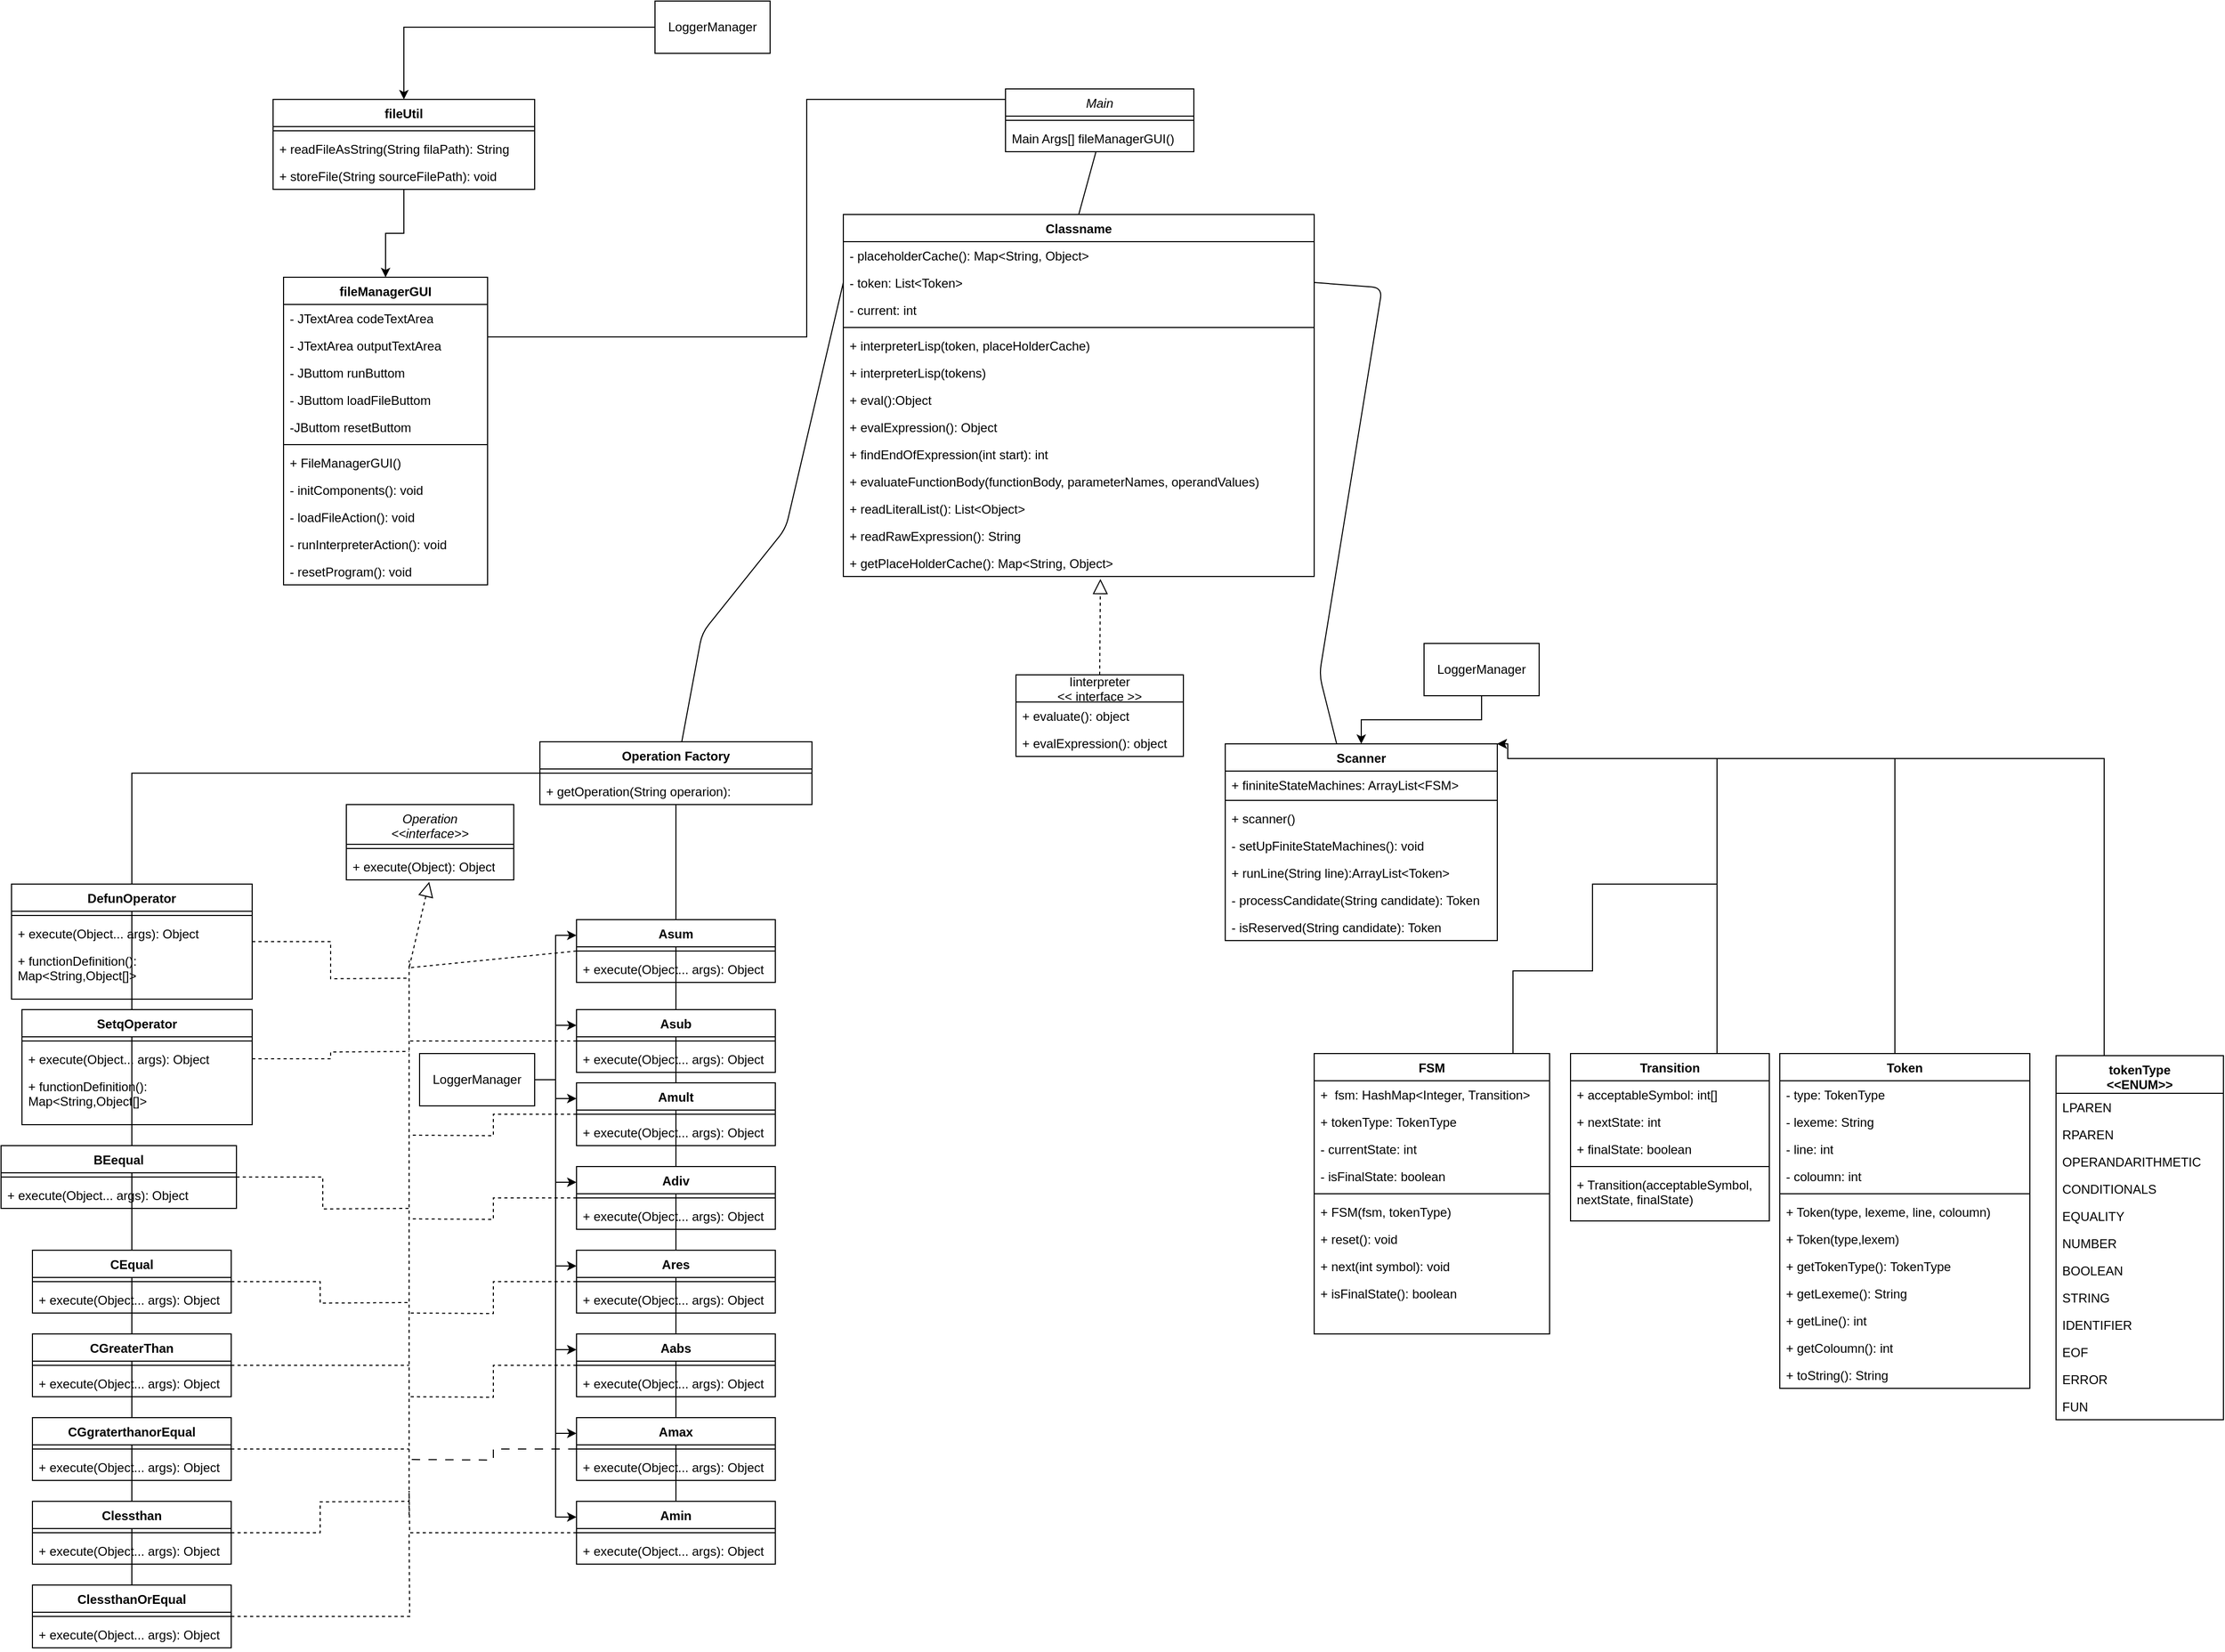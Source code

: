 <mxfile version="26.1.1">
  <diagram id="C5RBs43oDa-KdzZeNtuy" name="Page-1">
    <mxGraphModel dx="2261" dy="2052" grid="1" gridSize="10" guides="1" tooltips="1" connect="1" arrows="1" fold="1" page="1" pageScale="1" pageWidth="827" pageHeight="1169" math="0" shadow="0">
      <root>
        <mxCell id="WIyWlLk6GJQsqaUBKTNV-0" />
        <mxCell id="WIyWlLk6GJQsqaUBKTNV-1" parent="WIyWlLk6GJQsqaUBKTNV-0" />
        <mxCell id="8" style="edgeStyle=none;html=1;endArrow=none;endFill=0;" parent="WIyWlLk6GJQsqaUBKTNV-1" source="0" edge="1">
          <mxGeometry relative="1" as="geometry">
            <mxPoint x="175" y="850" as="targetPoint" />
          </mxGeometry>
        </mxCell>
        <mxCell id="zkfFHV4jXpPFQw0GAbJ--0" value="Main" style="swimlane;fontStyle=2;align=center;verticalAlign=top;childLayout=stackLayout;horizontal=1;startSize=26;horizontalStack=0;resizeParent=1;resizeLast=0;collapsible=1;marginBottom=0;rounded=0;shadow=0;strokeWidth=1;" parent="WIyWlLk6GJQsqaUBKTNV-1" vertex="1">
          <mxGeometry x="490" y="-500" width="180" height="60" as="geometry">
            <mxRectangle x="230" y="140" width="160" height="26" as="alternateBounds" />
          </mxGeometry>
        </mxCell>
        <mxCell id="zkfFHV4jXpPFQw0GAbJ--4" value="" style="line;html=1;strokeWidth=1;align=left;verticalAlign=middle;spacingTop=-1;spacingLeft=3;spacingRight=3;rotatable=0;labelPosition=right;points=[];portConstraint=eastwest;" parent="zkfFHV4jXpPFQw0GAbJ--0" vertex="1">
          <mxGeometry y="26" width="180" height="8" as="geometry" />
        </mxCell>
        <mxCell id="zkfFHV4jXpPFQw0GAbJ--5" value="Main Args[] fileManagerGUI()" style="text;align=left;verticalAlign=top;spacingLeft=4;spacingRight=4;overflow=hidden;rotatable=0;points=[[0,0.5],[1,0.5]];portConstraint=eastwest;" parent="zkfFHV4jXpPFQw0GAbJ--0" vertex="1">
          <mxGeometry y="34" width="180" height="26" as="geometry" />
        </mxCell>
        <mxCell id="14" style="edgeStyle=none;html=1;entryX=0;entryY=0.5;entryDx=0;entryDy=0;endArrow=none;endFill=0;" parent="WIyWlLk6GJQsqaUBKTNV-1" source="0" target="A2bcYxQLVvLbbOFnf568-35" edge="1">
          <mxGeometry relative="1" as="geometry">
            <mxPoint x="410" y="-155" as="targetPoint" />
            <Array as="points">
              <mxPoint x="200" y="20" />
              <mxPoint x="280" y="-80" />
            </Array>
          </mxGeometry>
        </mxCell>
        <mxCell id="-q5UbVLR40XsdRaCwUcw-65" style="edgeStyle=orthogonalEdgeStyle;rounded=0;orthogonalLoop=1;jettySize=auto;html=1;entryX=0.5;entryY=0;entryDx=0;entryDy=0;endArrow=none;startFill=0;" edge="1" parent="WIyWlLk6GJQsqaUBKTNV-1" source="0" target="-q5UbVLR40XsdRaCwUcw-34">
          <mxGeometry relative="1" as="geometry" />
        </mxCell>
        <mxCell id="0" value="Operation Factory" style="swimlane;fontStyle=1;align=center;verticalAlign=top;childLayout=stackLayout;horizontal=1;startSize=26;horizontalStack=0;resizeParent=1;resizeParentMax=0;resizeLast=0;collapsible=1;marginBottom=0;" parent="WIyWlLk6GJQsqaUBKTNV-1" vertex="1">
          <mxGeometry x="45" y="124" width="260" height="60" as="geometry" />
        </mxCell>
        <mxCell id="2" value="" style="line;strokeWidth=1;fillColor=none;align=left;verticalAlign=middle;spacingTop=-1;spacingLeft=3;spacingRight=3;rotatable=0;labelPosition=right;points=[];portConstraint=eastwest;strokeColor=inherit;" parent="0" vertex="1">
          <mxGeometry y="26" width="260" height="8" as="geometry" />
        </mxCell>
        <mxCell id="3" value="+ getOperation(String operarion): " style="text;strokeColor=none;fillColor=none;align=left;verticalAlign=top;spacingLeft=4;spacingRight=4;overflow=hidden;rotatable=0;points=[[0,0.5],[1,0.5]];portConstraint=eastwest;" parent="0" vertex="1">
          <mxGeometry y="34" width="260" height="26" as="geometry" />
        </mxCell>
        <mxCell id="22" style="edgeStyle=none;html=1;entryX=1;entryY=0.5;entryDx=0;entryDy=0;endArrow=none;endFill=0;" parent="WIyWlLk6GJQsqaUBKTNV-1" source="4" target="A2bcYxQLVvLbbOFnf568-35" edge="1">
          <mxGeometry relative="1" as="geometry">
            <mxPoint x="700" y="-155" as="targetPoint" />
            <Array as="points">
              <mxPoint x="790" y="60" />
              <mxPoint x="850" y="-310" />
            </Array>
          </mxGeometry>
        </mxCell>
        <mxCell id="4" value="Scanner" style="swimlane;fontStyle=1;align=center;verticalAlign=top;childLayout=stackLayout;horizontal=1;startSize=26;horizontalStack=0;resizeParent=1;resizeParentMax=0;resizeLast=0;collapsible=1;marginBottom=0;" parent="WIyWlLk6GJQsqaUBKTNV-1" vertex="1">
          <mxGeometry x="700" y="126" width="260" height="188" as="geometry" />
        </mxCell>
        <mxCell id="5" value="+ fininiteStateMachines: ArrayList&lt;FSM&gt;" style="text;strokeColor=none;fillColor=none;align=left;verticalAlign=top;spacingLeft=4;spacingRight=4;overflow=hidden;rotatable=0;points=[[0,0.5],[1,0.5]];portConstraint=eastwest;" parent="4" vertex="1">
          <mxGeometry y="26" width="260" height="24" as="geometry" />
        </mxCell>
        <mxCell id="6" value="" style="line;strokeWidth=1;fillColor=none;align=left;verticalAlign=middle;spacingTop=-1;spacingLeft=3;spacingRight=3;rotatable=0;labelPosition=right;points=[];portConstraint=eastwest;strokeColor=inherit;" parent="4" vertex="1">
          <mxGeometry y="50" width="260" height="8" as="geometry" />
        </mxCell>
        <mxCell id="5ZrEIlkGrgmE8pIosVov-79" value="+ scanner()" style="text;strokeColor=none;fillColor=none;align=left;verticalAlign=top;spacingLeft=4;spacingRight=4;overflow=hidden;rotatable=0;points=[[0,0.5],[1,0.5]];portConstraint=eastwest;" parent="4" vertex="1">
          <mxGeometry y="58" width="260" height="26" as="geometry" />
        </mxCell>
        <mxCell id="5ZrEIlkGrgmE8pIosVov-80" value="- setUpFiniteStateMachines(): void" style="text;strokeColor=none;fillColor=none;align=left;verticalAlign=top;spacingLeft=4;spacingRight=4;overflow=hidden;rotatable=0;points=[[0,0.5],[1,0.5]];portConstraint=eastwest;" parent="4" vertex="1">
          <mxGeometry y="84" width="260" height="26" as="geometry" />
        </mxCell>
        <mxCell id="5ZrEIlkGrgmE8pIosVov-81" value="+ runLine(String line):ArrayList&lt;Token&gt; " style="text;strokeColor=none;fillColor=none;align=left;verticalAlign=top;spacingLeft=4;spacingRight=4;overflow=hidden;rotatable=0;points=[[0,0.5],[1,0.5]];portConstraint=eastwest;" parent="4" vertex="1">
          <mxGeometry y="110" width="260" height="26" as="geometry" />
        </mxCell>
        <mxCell id="5ZrEIlkGrgmE8pIosVov-82" value="- processCandidate(String candidate): Token" style="text;strokeColor=none;fillColor=none;align=left;verticalAlign=top;spacingLeft=4;spacingRight=4;overflow=hidden;rotatable=0;points=[[0,0.5],[1,0.5]];portConstraint=eastwest;" parent="4" vertex="1">
          <mxGeometry y="136" width="260" height="26" as="geometry" />
        </mxCell>
        <mxCell id="5ZrEIlkGrgmE8pIosVov-83" value="- isReserved(String candidate): Token" style="text;strokeColor=none;fillColor=none;align=left;verticalAlign=top;spacingLeft=4;spacingRight=4;overflow=hidden;rotatable=0;points=[[0,0.5],[1,0.5]];portConstraint=eastwest;" parent="4" vertex="1">
          <mxGeometry y="162" width="260" height="26" as="geometry" />
        </mxCell>
        <mxCell id="4zDA803hhCORATMbUOH--11" value="&lt;span style=&quot;font-weight: normal;&quot;&gt;&lt;i&gt;Operation&lt;br&gt;&amp;lt;&amp;lt;interface&amp;gt;&amp;gt;&lt;/i&gt;&lt;/span&gt;" style="swimlane;fontStyle=1;align=center;verticalAlign=top;childLayout=stackLayout;horizontal=1;startSize=38;horizontalStack=0;resizeParent=1;resizeParentMax=0;resizeLast=0;collapsible=1;marginBottom=0;whiteSpace=wrap;html=1;" parent="WIyWlLk6GJQsqaUBKTNV-1" vertex="1">
          <mxGeometry x="-140" y="184" width="160" height="72" as="geometry" />
        </mxCell>
        <mxCell id="4zDA803hhCORATMbUOH--13" value="" style="line;strokeWidth=1;fillColor=none;align=left;verticalAlign=middle;spacingTop=-1;spacingLeft=3;spacingRight=3;rotatable=0;labelPosition=right;points=[];portConstraint=eastwest;strokeColor=inherit;" parent="4zDA803hhCORATMbUOH--11" vertex="1">
          <mxGeometry y="38" width="160" height="8" as="geometry" />
        </mxCell>
        <mxCell id="4zDA803hhCORATMbUOH--14" value="+ execute(Object): Object" style="text;strokeColor=none;fillColor=none;align=left;verticalAlign=top;spacingLeft=4;spacingRight=4;overflow=hidden;rotatable=0;points=[[0,0.5],[1,0.5]];portConstraint=eastwest;whiteSpace=wrap;html=1;" parent="4zDA803hhCORATMbUOH--11" vertex="1">
          <mxGeometry y="46" width="160" height="26" as="geometry" />
        </mxCell>
        <mxCell id="4zDA803hhCORATMbUOH--15" value="Asum" style="swimlane;fontStyle=1;align=center;verticalAlign=top;childLayout=stackLayout;horizontal=1;startSize=26;horizontalStack=0;resizeParent=1;resizeParentMax=0;resizeLast=0;collapsible=1;marginBottom=0;whiteSpace=wrap;html=1;" parent="WIyWlLk6GJQsqaUBKTNV-1" vertex="1">
          <mxGeometry x="80" y="294" width="190" height="60" as="geometry" />
        </mxCell>
        <mxCell id="4zDA803hhCORATMbUOH--17" value="" style="line;strokeWidth=1;fillColor=none;align=left;verticalAlign=middle;spacingTop=-1;spacingLeft=3;spacingRight=3;rotatable=0;labelPosition=right;points=[];portConstraint=eastwest;strokeColor=inherit;" parent="4zDA803hhCORATMbUOH--15" vertex="1">
          <mxGeometry y="26" width="190" height="8" as="geometry" />
        </mxCell>
        <mxCell id="4zDA803hhCORATMbUOH--18" value="+ execute(Object... args): Object" style="text;strokeColor=none;fillColor=none;align=left;verticalAlign=top;spacingLeft=4;spacingRight=4;overflow=hidden;rotatable=0;points=[[0,0.5],[1,0.5]];portConstraint=eastwest;whiteSpace=wrap;html=1;" parent="4zDA803hhCORATMbUOH--15" vertex="1">
          <mxGeometry y="34" width="190" height="26" as="geometry" />
        </mxCell>
        <mxCell id="-q5UbVLR40XsdRaCwUcw-47" style="edgeStyle=orthogonalEdgeStyle;rounded=0;orthogonalLoop=1;jettySize=auto;html=1;dashed=1;endArrow=none;startFill=0;" edge="1" parent="WIyWlLk6GJQsqaUBKTNV-1" source="4zDA803hhCORATMbUOH--19">
          <mxGeometry relative="1" as="geometry">
            <mxPoint x="-80" y="410" as="targetPoint" />
          </mxGeometry>
        </mxCell>
        <mxCell id="4zDA803hhCORATMbUOH--19" value="Asub" style="swimlane;fontStyle=1;align=center;verticalAlign=top;childLayout=stackLayout;horizontal=1;startSize=26;horizontalStack=0;resizeParent=1;resizeParentMax=0;resizeLast=0;collapsible=1;marginBottom=0;whiteSpace=wrap;html=1;" parent="WIyWlLk6GJQsqaUBKTNV-1" vertex="1">
          <mxGeometry x="80" y="380" width="190" height="60" as="geometry" />
        </mxCell>
        <mxCell id="4zDA803hhCORATMbUOH--20" value="" style="line;strokeWidth=1;fillColor=none;align=left;verticalAlign=middle;spacingTop=-1;spacingLeft=3;spacingRight=3;rotatable=0;labelPosition=right;points=[];portConstraint=eastwest;strokeColor=inherit;" parent="4zDA803hhCORATMbUOH--19" vertex="1">
          <mxGeometry y="26" width="190" height="8" as="geometry" />
        </mxCell>
        <mxCell id="4zDA803hhCORATMbUOH--21" value="+ execute(Object... args): Object" style="text;strokeColor=none;fillColor=none;align=left;verticalAlign=top;spacingLeft=4;spacingRight=4;overflow=hidden;rotatable=0;points=[[0,0.5],[1,0.5]];portConstraint=eastwest;whiteSpace=wrap;html=1;" parent="4zDA803hhCORATMbUOH--19" vertex="1">
          <mxGeometry y="34" width="190" height="26" as="geometry" />
        </mxCell>
        <mxCell id="-q5UbVLR40XsdRaCwUcw-51" style="edgeStyle=orthogonalEdgeStyle;rounded=0;orthogonalLoop=1;jettySize=auto;html=1;endArrow=none;startFill=0;dashed=1;" edge="1" parent="WIyWlLk6GJQsqaUBKTNV-1" source="4zDA803hhCORATMbUOH--22">
          <mxGeometry relative="1" as="geometry">
            <mxPoint x="-80" y="670" as="targetPoint" />
          </mxGeometry>
        </mxCell>
        <mxCell id="4zDA803hhCORATMbUOH--22" value="Ares" style="swimlane;fontStyle=1;align=center;verticalAlign=top;childLayout=stackLayout;horizontal=1;startSize=26;horizontalStack=0;resizeParent=1;resizeParentMax=0;resizeLast=0;collapsible=1;marginBottom=0;whiteSpace=wrap;html=1;" parent="WIyWlLk6GJQsqaUBKTNV-1" vertex="1">
          <mxGeometry x="80" y="610" width="190" height="60" as="geometry" />
        </mxCell>
        <mxCell id="4zDA803hhCORATMbUOH--23" value="" style="line;strokeWidth=1;fillColor=none;align=left;verticalAlign=middle;spacingTop=-1;spacingLeft=3;spacingRight=3;rotatable=0;labelPosition=right;points=[];portConstraint=eastwest;strokeColor=inherit;" parent="4zDA803hhCORATMbUOH--22" vertex="1">
          <mxGeometry y="26" width="190" height="8" as="geometry" />
        </mxCell>
        <mxCell id="4zDA803hhCORATMbUOH--24" value="+ execute(Object... args): Object" style="text;strokeColor=none;fillColor=none;align=left;verticalAlign=top;spacingLeft=4;spacingRight=4;overflow=hidden;rotatable=0;points=[[0,0.5],[1,0.5]];portConstraint=eastwest;whiteSpace=wrap;html=1;" parent="4zDA803hhCORATMbUOH--22" vertex="1">
          <mxGeometry y="34" width="190" height="26" as="geometry" />
        </mxCell>
        <mxCell id="-q5UbVLR40XsdRaCwUcw-49" style="edgeStyle=orthogonalEdgeStyle;rounded=0;orthogonalLoop=1;jettySize=auto;html=1;dashed=1;endArrow=none;startFill=0;" edge="1" parent="WIyWlLk6GJQsqaUBKTNV-1" source="4zDA803hhCORATMbUOH--25">
          <mxGeometry relative="1" as="geometry">
            <mxPoint x="-80" y="580" as="targetPoint" />
          </mxGeometry>
        </mxCell>
        <mxCell id="4zDA803hhCORATMbUOH--25" value="Adiv" style="swimlane;fontStyle=1;align=center;verticalAlign=top;childLayout=stackLayout;horizontal=1;startSize=26;horizontalStack=0;resizeParent=1;resizeParentMax=0;resizeLast=0;collapsible=1;marginBottom=0;whiteSpace=wrap;html=1;" parent="WIyWlLk6GJQsqaUBKTNV-1" vertex="1">
          <mxGeometry x="80" y="530" width="190" height="60" as="geometry" />
        </mxCell>
        <mxCell id="4zDA803hhCORATMbUOH--26" value="" style="line;strokeWidth=1;fillColor=none;align=left;verticalAlign=middle;spacingTop=-1;spacingLeft=3;spacingRight=3;rotatable=0;labelPosition=right;points=[];portConstraint=eastwest;strokeColor=inherit;" parent="4zDA803hhCORATMbUOH--25" vertex="1">
          <mxGeometry y="26" width="190" height="8" as="geometry" />
        </mxCell>
        <mxCell id="4zDA803hhCORATMbUOH--27" value="+ execute(Object... args): Object" style="text;strokeColor=none;fillColor=none;align=left;verticalAlign=top;spacingLeft=4;spacingRight=4;overflow=hidden;rotatable=0;points=[[0,0.5],[1,0.5]];portConstraint=eastwest;whiteSpace=wrap;html=1;" parent="4zDA803hhCORATMbUOH--25" vertex="1">
          <mxGeometry y="34" width="190" height="26" as="geometry" />
        </mxCell>
        <mxCell id="-q5UbVLR40XsdRaCwUcw-48" style="edgeStyle=orthogonalEdgeStyle;rounded=0;orthogonalLoop=1;jettySize=auto;html=1;startArrow=none;startFill=0;dashed=1;endArrow=none;" edge="1" parent="WIyWlLk6GJQsqaUBKTNV-1" source="4zDA803hhCORATMbUOH--28">
          <mxGeometry relative="1" as="geometry">
            <mxPoint x="-80" y="500" as="targetPoint" />
          </mxGeometry>
        </mxCell>
        <mxCell id="4zDA803hhCORATMbUOH--28" value="Amult" style="swimlane;fontStyle=1;align=center;verticalAlign=top;childLayout=stackLayout;horizontal=1;startSize=26;horizontalStack=0;resizeParent=1;resizeParentMax=0;resizeLast=0;collapsible=1;marginBottom=0;whiteSpace=wrap;html=1;" parent="WIyWlLk6GJQsqaUBKTNV-1" vertex="1">
          <mxGeometry x="80" y="450" width="190" height="60" as="geometry" />
        </mxCell>
        <mxCell id="4zDA803hhCORATMbUOH--29" value="" style="line;strokeWidth=1;fillColor=none;align=left;verticalAlign=middle;spacingTop=-1;spacingLeft=3;spacingRight=3;rotatable=0;labelPosition=right;points=[];portConstraint=eastwest;strokeColor=inherit;" parent="4zDA803hhCORATMbUOH--28" vertex="1">
          <mxGeometry y="26" width="190" height="8" as="geometry" />
        </mxCell>
        <mxCell id="4zDA803hhCORATMbUOH--30" value="+ execute(Object... args): Object" style="text;strokeColor=none;fillColor=none;align=left;verticalAlign=top;spacingLeft=4;spacingRight=4;overflow=hidden;rotatable=0;points=[[0,0.5],[1,0.5]];portConstraint=eastwest;whiteSpace=wrap;html=1;" parent="4zDA803hhCORATMbUOH--28" vertex="1">
          <mxGeometry y="34" width="190" height="26" as="geometry" />
        </mxCell>
        <mxCell id="-q5UbVLR40XsdRaCwUcw-52" style="edgeStyle=orthogonalEdgeStyle;rounded=0;orthogonalLoop=1;jettySize=auto;html=1;dashed=1;endArrow=none;startFill=0;" edge="1" parent="WIyWlLk6GJQsqaUBKTNV-1" source="4zDA803hhCORATMbUOH--31">
          <mxGeometry relative="1" as="geometry">
            <mxPoint x="-80" y="750" as="targetPoint" />
          </mxGeometry>
        </mxCell>
        <mxCell id="4zDA803hhCORATMbUOH--31" value="Aabs" style="swimlane;fontStyle=1;align=center;verticalAlign=top;childLayout=stackLayout;horizontal=1;startSize=26;horizontalStack=0;resizeParent=1;resizeParentMax=0;resizeLast=0;collapsible=1;marginBottom=0;whiteSpace=wrap;html=1;" parent="WIyWlLk6GJQsqaUBKTNV-1" vertex="1">
          <mxGeometry x="80" y="690" width="190" height="60" as="geometry" />
        </mxCell>
        <mxCell id="4zDA803hhCORATMbUOH--32" value="" style="line;strokeWidth=1;fillColor=none;align=left;verticalAlign=middle;spacingTop=-1;spacingLeft=3;spacingRight=3;rotatable=0;labelPosition=right;points=[];portConstraint=eastwest;strokeColor=inherit;" parent="4zDA803hhCORATMbUOH--31" vertex="1">
          <mxGeometry y="26" width="190" height="8" as="geometry" />
        </mxCell>
        <mxCell id="4zDA803hhCORATMbUOH--33" value="+ execute(Object... args): Object" style="text;strokeColor=none;fillColor=none;align=left;verticalAlign=top;spacingLeft=4;spacingRight=4;overflow=hidden;rotatable=0;points=[[0,0.5],[1,0.5]];portConstraint=eastwest;whiteSpace=wrap;html=1;" parent="4zDA803hhCORATMbUOH--31" vertex="1">
          <mxGeometry y="34" width="190" height="26" as="geometry" />
        </mxCell>
        <mxCell id="-q5UbVLR40XsdRaCwUcw-53" style="edgeStyle=orthogonalEdgeStyle;rounded=0;orthogonalLoop=1;jettySize=auto;html=1;endArrow=none;startFill=0;dashed=1;dashPattern=8 8;" edge="1" parent="WIyWlLk6GJQsqaUBKTNV-1" source="4zDA803hhCORATMbUOH--34">
          <mxGeometry relative="1" as="geometry">
            <mxPoint x="-80" y="810" as="targetPoint" />
          </mxGeometry>
        </mxCell>
        <mxCell id="4zDA803hhCORATMbUOH--34" value="Amax" style="swimlane;fontStyle=1;align=center;verticalAlign=top;childLayout=stackLayout;horizontal=1;startSize=26;horizontalStack=0;resizeParent=1;resizeParentMax=0;resizeLast=0;collapsible=1;marginBottom=0;whiteSpace=wrap;html=1;" parent="WIyWlLk6GJQsqaUBKTNV-1" vertex="1">
          <mxGeometry x="80" y="770" width="190" height="60" as="geometry" />
        </mxCell>
        <mxCell id="4zDA803hhCORATMbUOH--35" value="" style="line;strokeWidth=1;fillColor=none;align=left;verticalAlign=middle;spacingTop=-1;spacingLeft=3;spacingRight=3;rotatable=0;labelPosition=right;points=[];portConstraint=eastwest;strokeColor=inherit;" parent="4zDA803hhCORATMbUOH--34" vertex="1">
          <mxGeometry y="26" width="190" height="8" as="geometry" />
        </mxCell>
        <mxCell id="4zDA803hhCORATMbUOH--36" value="+ execute(Object... args): Object" style="text;strokeColor=none;fillColor=none;align=left;verticalAlign=top;spacingLeft=4;spacingRight=4;overflow=hidden;rotatable=0;points=[[0,0.5],[1,0.5]];portConstraint=eastwest;whiteSpace=wrap;html=1;" parent="4zDA803hhCORATMbUOH--34" vertex="1">
          <mxGeometry y="34" width="190" height="26" as="geometry" />
        </mxCell>
        <mxCell id="-q5UbVLR40XsdRaCwUcw-54" style="edgeStyle=orthogonalEdgeStyle;rounded=0;orthogonalLoop=1;jettySize=auto;html=1;dashed=1;endArrow=none;startFill=0;" edge="1" parent="WIyWlLk6GJQsqaUBKTNV-1" source="4zDA803hhCORATMbUOH--37">
          <mxGeometry relative="1" as="geometry">
            <mxPoint x="-80" y="840" as="targetPoint" />
          </mxGeometry>
        </mxCell>
        <mxCell id="4zDA803hhCORATMbUOH--37" value="Amin" style="swimlane;fontStyle=1;align=center;verticalAlign=top;childLayout=stackLayout;horizontal=1;startSize=26;horizontalStack=0;resizeParent=1;resizeParentMax=0;resizeLast=0;collapsible=1;marginBottom=0;whiteSpace=wrap;html=1;" parent="WIyWlLk6GJQsqaUBKTNV-1" vertex="1">
          <mxGeometry x="80" y="850" width="190" height="60" as="geometry" />
        </mxCell>
        <mxCell id="4zDA803hhCORATMbUOH--38" value="" style="line;strokeWidth=1;fillColor=none;align=left;verticalAlign=middle;spacingTop=-1;spacingLeft=3;spacingRight=3;rotatable=0;labelPosition=right;points=[];portConstraint=eastwest;strokeColor=inherit;" parent="4zDA803hhCORATMbUOH--37" vertex="1">
          <mxGeometry y="26" width="190" height="8" as="geometry" />
        </mxCell>
        <mxCell id="4zDA803hhCORATMbUOH--39" value="+ execute(Object... args): Object" style="text;strokeColor=none;fillColor=none;align=left;verticalAlign=top;spacingLeft=4;spacingRight=4;overflow=hidden;rotatable=0;points=[[0,0.5],[1,0.5]];portConstraint=eastwest;whiteSpace=wrap;html=1;" parent="4zDA803hhCORATMbUOH--37" vertex="1">
          <mxGeometry y="34" width="190" height="26" as="geometry" />
        </mxCell>
        <mxCell id="4zDA803hhCORATMbUOH--41" value="" style="endArrow=block;dashed=1;endFill=0;endSize=12;html=1;rounded=0;exitX=0;exitY=0.5;exitDx=0;exitDy=0;entryX=0.495;entryY=1.07;entryDx=0;entryDy=0;entryPerimeter=0;" parent="WIyWlLk6GJQsqaUBKTNV-1" source="4zDA803hhCORATMbUOH--15" target="4zDA803hhCORATMbUOH--14" edge="1">
          <mxGeometry width="160" relative="1" as="geometry">
            <mxPoint x="310" y="370" as="sourcePoint" />
            <mxPoint x="380" y="300" as="targetPoint" />
            <Array as="points">
              <mxPoint x="-80" y="340" />
            </Array>
          </mxGeometry>
        </mxCell>
        <mxCell id="4zDA803hhCORATMbUOH--51" value="" style="endArrow=none;dashed=1;html=1;rounded=0;" parent="WIyWlLk6GJQsqaUBKTNV-1" edge="1">
          <mxGeometry width="50" height="50" relative="1" as="geometry">
            <mxPoint x="-80" y="863" as="sourcePoint" />
            <mxPoint x="-80" y="333" as="targetPoint" />
          </mxGeometry>
        </mxCell>
        <mxCell id="20" style="edgeStyle=none;html=1;endArrow=none;endFill=0;exitX=0.5;exitY=0;exitDx=0;exitDy=0;" parent="WIyWlLk6GJQsqaUBKTNV-1" source="A2bcYxQLVvLbbOFnf568-26" target="zkfFHV4jXpPFQw0GAbJ--5" edge="1">
          <mxGeometry relative="1" as="geometry">
            <mxPoint x="556.826" y="-220" as="sourcePoint" />
          </mxGeometry>
        </mxCell>
        <mxCell id="15" value="Iinterpreter&#xa;&lt;&lt; interface &gt;&gt;" style="swimlane;fontStyle=0;childLayout=stackLayout;horizontal=1;startSize=26;fillColor=none;horizontalStack=0;resizeParent=1;resizeParentMax=0;resizeLast=0;collapsible=1;marginBottom=0;" parent="WIyWlLk6GJQsqaUBKTNV-1" vertex="1">
          <mxGeometry x="500" y="60" width="160" height="78" as="geometry" />
        </mxCell>
        <mxCell id="16" value="+ evaluate(): object" style="text;strokeColor=none;fillColor=none;align=left;verticalAlign=top;spacingLeft=4;spacingRight=4;overflow=hidden;rotatable=0;points=[[0,0.5],[1,0.5]];portConstraint=eastwest;" parent="15" vertex="1">
          <mxGeometry y="26" width="160" height="26" as="geometry" />
        </mxCell>
        <mxCell id="A2bcYxQLVvLbbOFnf568-22" value="+ evalExpression(): object" style="text;strokeColor=none;fillColor=none;align=left;verticalAlign=top;spacingLeft=4;spacingRight=4;overflow=hidden;rotatable=0;points=[[0,0.5],[1,0.5]];portConstraint=eastwest;" parent="15" vertex="1">
          <mxGeometry y="52" width="160" height="26" as="geometry" />
        </mxCell>
        <mxCell id="19" value="" style="endArrow=block;dashed=1;endFill=0;endSize=12;html=1;exitX=0.5;exitY=0;exitDx=0;exitDy=0;entryX=0.546;entryY=1.09;entryDx=0;entryDy=0;entryPerimeter=0;" parent="WIyWlLk6GJQsqaUBKTNV-1" source="15" target="A2bcYxQLVvLbbOFnf568-46" edge="1">
          <mxGeometry width="160" relative="1" as="geometry">
            <mxPoint x="560" y="260" as="sourcePoint" />
            <mxPoint x="570" y="40" as="targetPoint" />
          </mxGeometry>
        </mxCell>
        <mxCell id="5ZrEIlkGrgmE8pIosVov-95" style="edgeStyle=orthogonalEdgeStyle;rounded=0;orthogonalLoop=1;jettySize=auto;html=1;entryX=1;entryY=0;entryDx=0;entryDy=0;" parent="WIyWlLk6GJQsqaUBKTNV-1" source="5ZrEIlkGrgmE8pIosVov-31" target="4" edge="1">
          <mxGeometry relative="1" as="geometry">
            <mxPoint x="1050" y="140" as="targetPoint" />
            <Array as="points">
              <mxPoint x="975" y="343" />
              <mxPoint x="1051" y="343" />
              <mxPoint x="1051" y="260" />
              <mxPoint x="1170" y="260" />
              <mxPoint x="1170" y="140" />
              <mxPoint x="970" y="140" />
            </Array>
          </mxGeometry>
        </mxCell>
        <mxCell id="5ZrEIlkGrgmE8pIosVov-31" value="FSM" style="swimlane;fontStyle=1;align=center;verticalAlign=top;childLayout=stackLayout;horizontal=1;startSize=26;horizontalStack=0;resizeParent=1;resizeParentMax=0;resizeLast=0;collapsible=1;marginBottom=0;whiteSpace=wrap;html=1;" parent="WIyWlLk6GJQsqaUBKTNV-1" vertex="1">
          <mxGeometry x="785" y="422" width="225" height="268" as="geometry" />
        </mxCell>
        <mxCell id="5ZrEIlkGrgmE8pIosVov-32" value="+&amp;nbsp; fsm: HashMap&amp;lt;Integer, Transition&amp;gt;" style="text;strokeColor=none;fillColor=none;align=left;verticalAlign=top;spacingLeft=4;spacingRight=4;overflow=hidden;rotatable=0;points=[[0,0.5],[1,0.5]];portConstraint=eastwest;whiteSpace=wrap;html=1;" parent="5ZrEIlkGrgmE8pIosVov-31" vertex="1">
          <mxGeometry y="26" width="225" height="26" as="geometry" />
        </mxCell>
        <mxCell id="5ZrEIlkGrgmE8pIosVov-101" value="+ tokenType: TokenType&lt;div&gt;&lt;br&gt;&lt;/div&gt;" style="text;strokeColor=none;fillColor=none;align=left;verticalAlign=top;spacingLeft=4;spacingRight=4;overflow=hidden;rotatable=0;points=[[0,0.5],[1,0.5]];portConstraint=eastwest;whiteSpace=wrap;html=1;" parent="5ZrEIlkGrgmE8pIosVov-31" vertex="1">
          <mxGeometry y="52" width="225" height="26" as="geometry" />
        </mxCell>
        <mxCell id="5ZrEIlkGrgmE8pIosVov-100" value="- currentState: int&amp;nbsp;" style="text;strokeColor=none;fillColor=none;align=left;verticalAlign=top;spacingLeft=4;spacingRight=4;overflow=hidden;rotatable=0;points=[[0,0.5],[1,0.5]];portConstraint=eastwest;whiteSpace=wrap;html=1;" parent="5ZrEIlkGrgmE8pIosVov-31" vertex="1">
          <mxGeometry y="78" width="225" height="26" as="geometry" />
        </mxCell>
        <mxCell id="5ZrEIlkGrgmE8pIosVov-99" value="- isFinalState: boolean" style="text;strokeColor=none;fillColor=none;align=left;verticalAlign=top;spacingLeft=4;spacingRight=4;overflow=hidden;rotatable=0;points=[[0,0.5],[1,0.5]];portConstraint=eastwest;whiteSpace=wrap;html=1;" parent="5ZrEIlkGrgmE8pIosVov-31" vertex="1">
          <mxGeometry y="104" width="225" height="26" as="geometry" />
        </mxCell>
        <mxCell id="5ZrEIlkGrgmE8pIosVov-33" value="" style="line;strokeWidth=1;fillColor=none;align=left;verticalAlign=middle;spacingTop=-1;spacingLeft=3;spacingRight=3;rotatable=0;labelPosition=right;points=[];portConstraint=eastwest;strokeColor=inherit;" parent="5ZrEIlkGrgmE8pIosVov-31" vertex="1">
          <mxGeometry y="130" width="225" height="8" as="geometry" />
        </mxCell>
        <mxCell id="5ZrEIlkGrgmE8pIosVov-34" value="+ FSM(fsm, tokenType)" style="text;strokeColor=none;fillColor=none;align=left;verticalAlign=top;spacingLeft=4;spacingRight=4;overflow=hidden;rotatable=0;points=[[0,0.5],[1,0.5]];portConstraint=eastwest;whiteSpace=wrap;html=1;" parent="5ZrEIlkGrgmE8pIosVov-31" vertex="1">
          <mxGeometry y="138" width="225" height="26" as="geometry" />
        </mxCell>
        <mxCell id="5ZrEIlkGrgmE8pIosVov-105" value="+ reset(): void" style="text;strokeColor=none;fillColor=none;align=left;verticalAlign=top;spacingLeft=4;spacingRight=4;overflow=hidden;rotatable=0;points=[[0,0.5],[1,0.5]];portConstraint=eastwest;whiteSpace=wrap;html=1;" parent="5ZrEIlkGrgmE8pIosVov-31" vertex="1">
          <mxGeometry y="164" width="225" height="26" as="geometry" />
        </mxCell>
        <mxCell id="5ZrEIlkGrgmE8pIosVov-104" value="+ next(int symbol): void" style="text;strokeColor=none;fillColor=none;align=left;verticalAlign=top;spacingLeft=4;spacingRight=4;overflow=hidden;rotatable=0;points=[[0,0.5],[1,0.5]];portConstraint=eastwest;whiteSpace=wrap;html=1;" parent="5ZrEIlkGrgmE8pIosVov-31" vertex="1">
          <mxGeometry y="190" width="225" height="26" as="geometry" />
        </mxCell>
        <mxCell id="5ZrEIlkGrgmE8pIosVov-103" value="+ isFinalState(): boolean" style="text;strokeColor=none;fillColor=none;align=left;verticalAlign=top;spacingLeft=4;spacingRight=4;overflow=hidden;rotatable=0;points=[[0,0.5],[1,0.5]];portConstraint=eastwest;whiteSpace=wrap;html=1;" parent="5ZrEIlkGrgmE8pIosVov-31" vertex="1">
          <mxGeometry y="216" width="225" height="26" as="geometry" />
        </mxCell>
        <mxCell id="5ZrEIlkGrgmE8pIosVov-102" style="text;strokeColor=none;fillColor=none;align=left;verticalAlign=top;spacingLeft=4;spacingRight=4;overflow=hidden;rotatable=0;points=[[0,0.5],[1,0.5]];portConstraint=eastwest;whiteSpace=wrap;html=1;" parent="5ZrEIlkGrgmE8pIosVov-31" vertex="1">
          <mxGeometry y="242" width="225" height="26" as="geometry" />
        </mxCell>
        <mxCell id="5ZrEIlkGrgmE8pIosVov-96" style="edgeStyle=orthogonalEdgeStyle;rounded=0;orthogonalLoop=1;jettySize=auto;html=1;entryX=1;entryY=0;entryDx=0;entryDy=0;" parent="WIyWlLk6GJQsqaUBKTNV-1" source="5ZrEIlkGrgmE8pIosVov-35" target="4" edge="1">
          <mxGeometry relative="1" as="geometry">
            <Array as="points">
              <mxPoint x="1170" y="140" />
              <mxPoint x="970" y="140" />
            </Array>
          </mxGeometry>
        </mxCell>
        <mxCell id="5ZrEIlkGrgmE8pIosVov-35" value="Transition" style="swimlane;fontStyle=1;align=center;verticalAlign=top;childLayout=stackLayout;horizontal=1;startSize=26;horizontalStack=0;resizeParent=1;resizeParentMax=0;resizeLast=0;collapsible=1;marginBottom=0;whiteSpace=wrap;html=1;" parent="WIyWlLk6GJQsqaUBKTNV-1" vertex="1">
          <mxGeometry x="1030" y="422" width="190" height="160" as="geometry" />
        </mxCell>
        <mxCell id="5ZrEIlkGrgmE8pIosVov-36" value="+ acceptableSymbol: int[]" style="text;strokeColor=none;fillColor=none;align=left;verticalAlign=top;spacingLeft=4;spacingRight=4;overflow=hidden;rotatable=0;points=[[0,0.5],[1,0.5]];portConstraint=eastwest;whiteSpace=wrap;html=1;" parent="5ZrEIlkGrgmE8pIosVov-35" vertex="1">
          <mxGeometry y="26" width="190" height="26" as="geometry" />
        </mxCell>
        <mxCell id="5ZrEIlkGrgmE8pIosVov-107" value="+ nextState: int" style="text;strokeColor=none;fillColor=none;align=left;verticalAlign=top;spacingLeft=4;spacingRight=4;overflow=hidden;rotatable=0;points=[[0,0.5],[1,0.5]];portConstraint=eastwest;whiteSpace=wrap;html=1;" parent="5ZrEIlkGrgmE8pIosVov-35" vertex="1">
          <mxGeometry y="52" width="190" height="26" as="geometry" />
        </mxCell>
        <mxCell id="5ZrEIlkGrgmE8pIosVov-106" value="+ finalState: boolean" style="text;strokeColor=none;fillColor=none;align=left;verticalAlign=top;spacingLeft=4;spacingRight=4;overflow=hidden;rotatable=0;points=[[0,0.5],[1,0.5]];portConstraint=eastwest;whiteSpace=wrap;html=1;" parent="5ZrEIlkGrgmE8pIosVov-35" vertex="1">
          <mxGeometry y="78" width="190" height="26" as="geometry" />
        </mxCell>
        <mxCell id="5ZrEIlkGrgmE8pIosVov-37" value="" style="line;strokeWidth=1;fillColor=none;align=left;verticalAlign=middle;spacingTop=-1;spacingLeft=3;spacingRight=3;rotatable=0;labelPosition=right;points=[];portConstraint=eastwest;strokeColor=inherit;" parent="5ZrEIlkGrgmE8pIosVov-35" vertex="1">
          <mxGeometry y="104" width="190" height="8" as="geometry" />
        </mxCell>
        <mxCell id="5ZrEIlkGrgmE8pIosVov-38" value="+ Transition(acceptableSymbol, nextState, finalState)&lt;div&gt;&lt;br/&gt;&lt;/div&gt;" style="text;strokeColor=none;fillColor=none;align=left;verticalAlign=top;spacingLeft=4;spacingRight=4;overflow=hidden;rotatable=0;points=[[0,0.5],[1,0.5]];portConstraint=eastwest;whiteSpace=wrap;html=1;" parent="5ZrEIlkGrgmE8pIosVov-35" vertex="1">
          <mxGeometry y="112" width="190" height="48" as="geometry" />
        </mxCell>
        <mxCell id="5ZrEIlkGrgmE8pIosVov-97" style="edgeStyle=orthogonalEdgeStyle;rounded=0;orthogonalLoop=1;jettySize=auto;html=1;entryX=1;entryY=0;entryDx=0;entryDy=0;" parent="WIyWlLk6GJQsqaUBKTNV-1" source="5ZrEIlkGrgmE8pIosVov-39" target="4" edge="1">
          <mxGeometry relative="1" as="geometry">
            <Array as="points">
              <mxPoint x="1340" y="140" />
              <mxPoint x="970" y="140" />
            </Array>
          </mxGeometry>
        </mxCell>
        <mxCell id="5ZrEIlkGrgmE8pIosVov-39" value="Token" style="swimlane;fontStyle=1;align=center;verticalAlign=top;childLayout=stackLayout;horizontal=1;startSize=26;horizontalStack=0;resizeParent=1;resizeParentMax=0;resizeLast=0;collapsible=1;marginBottom=0;whiteSpace=wrap;html=1;" parent="WIyWlLk6GJQsqaUBKTNV-1" vertex="1">
          <mxGeometry x="1230" y="422" width="239" height="320" as="geometry" />
        </mxCell>
        <mxCell id="5ZrEIlkGrgmE8pIosVov-40" value="- type: TokenType" style="text;strokeColor=none;fillColor=none;align=left;verticalAlign=top;spacingLeft=4;spacingRight=4;overflow=hidden;rotatable=0;points=[[0,0.5],[1,0.5]];portConstraint=eastwest;whiteSpace=wrap;html=1;" parent="5ZrEIlkGrgmE8pIosVov-39" vertex="1">
          <mxGeometry y="26" width="239" height="26" as="geometry" />
        </mxCell>
        <mxCell id="5ZrEIlkGrgmE8pIosVov-110" value="- lexeme: String&lt;div&gt;&lt;br&gt;&lt;/div&gt;" style="text;strokeColor=none;fillColor=none;align=left;verticalAlign=top;spacingLeft=4;spacingRight=4;overflow=hidden;rotatable=0;points=[[0,0.5],[1,0.5]];portConstraint=eastwest;whiteSpace=wrap;html=1;" parent="5ZrEIlkGrgmE8pIosVov-39" vertex="1">
          <mxGeometry y="52" width="239" height="26" as="geometry" />
        </mxCell>
        <mxCell id="5ZrEIlkGrgmE8pIosVov-109" value="- line: int" style="text;strokeColor=none;fillColor=none;align=left;verticalAlign=top;spacingLeft=4;spacingRight=4;overflow=hidden;rotatable=0;points=[[0,0.5],[1,0.5]];portConstraint=eastwest;whiteSpace=wrap;html=1;" parent="5ZrEIlkGrgmE8pIosVov-39" vertex="1">
          <mxGeometry y="78" width="239" height="26" as="geometry" />
        </mxCell>
        <mxCell id="5ZrEIlkGrgmE8pIosVov-108" value="- coloumn: int" style="text;strokeColor=none;fillColor=none;align=left;verticalAlign=top;spacingLeft=4;spacingRight=4;overflow=hidden;rotatable=0;points=[[0,0.5],[1,0.5]];portConstraint=eastwest;whiteSpace=wrap;html=1;" parent="5ZrEIlkGrgmE8pIosVov-39" vertex="1">
          <mxGeometry y="104" width="239" height="26" as="geometry" />
        </mxCell>
        <mxCell id="5ZrEIlkGrgmE8pIosVov-41" value="" style="line;strokeWidth=1;fillColor=none;align=left;verticalAlign=middle;spacingTop=-1;spacingLeft=3;spacingRight=3;rotatable=0;labelPosition=right;points=[];portConstraint=eastwest;strokeColor=inherit;" parent="5ZrEIlkGrgmE8pIosVov-39" vertex="1">
          <mxGeometry y="130" width="239" height="8" as="geometry" />
        </mxCell>
        <mxCell id="5ZrEIlkGrgmE8pIosVov-42" value="+ Token(type, lexeme, line, coloumn)" style="text;strokeColor=none;fillColor=none;align=left;verticalAlign=top;spacingLeft=4;spacingRight=4;overflow=hidden;rotatable=0;points=[[0,0.5],[1,0.5]];portConstraint=eastwest;whiteSpace=wrap;html=1;" parent="5ZrEIlkGrgmE8pIosVov-39" vertex="1">
          <mxGeometry y="138" width="239" height="26" as="geometry" />
        </mxCell>
        <mxCell id="5ZrEIlkGrgmE8pIosVov-113" value="+ Token(type,lexem)" style="text;strokeColor=none;fillColor=none;align=left;verticalAlign=top;spacingLeft=4;spacingRight=4;overflow=hidden;rotatable=0;points=[[0,0.5],[1,0.5]];portConstraint=eastwest;whiteSpace=wrap;html=1;" parent="5ZrEIlkGrgmE8pIosVov-39" vertex="1">
          <mxGeometry y="164" width="239" height="26" as="geometry" />
        </mxCell>
        <mxCell id="5ZrEIlkGrgmE8pIosVov-112" value="+ getTokenType(): TokenType" style="text;strokeColor=none;fillColor=none;align=left;verticalAlign=top;spacingLeft=4;spacingRight=4;overflow=hidden;rotatable=0;points=[[0,0.5],[1,0.5]];portConstraint=eastwest;whiteSpace=wrap;html=1;" parent="5ZrEIlkGrgmE8pIosVov-39" vertex="1">
          <mxGeometry y="190" width="239" height="26" as="geometry" />
        </mxCell>
        <mxCell id="5ZrEIlkGrgmE8pIosVov-111" value="+ getLexeme(): String" style="text;strokeColor=none;fillColor=none;align=left;verticalAlign=top;spacingLeft=4;spacingRight=4;overflow=hidden;rotatable=0;points=[[0,0.5],[1,0.5]];portConstraint=eastwest;whiteSpace=wrap;html=1;" parent="5ZrEIlkGrgmE8pIosVov-39" vertex="1">
          <mxGeometry y="216" width="239" height="26" as="geometry" />
        </mxCell>
        <mxCell id="5ZrEIlkGrgmE8pIosVov-116" value="+ getLine(): int" style="text;strokeColor=none;fillColor=none;align=left;verticalAlign=top;spacingLeft=4;spacingRight=4;overflow=hidden;rotatable=0;points=[[0,0.5],[1,0.5]];portConstraint=eastwest;whiteSpace=wrap;html=1;" parent="5ZrEIlkGrgmE8pIosVov-39" vertex="1">
          <mxGeometry y="242" width="239" height="26" as="geometry" />
        </mxCell>
        <mxCell id="5ZrEIlkGrgmE8pIosVov-115" value="+ getColoumn(): int" style="text;strokeColor=none;fillColor=none;align=left;verticalAlign=top;spacingLeft=4;spacingRight=4;overflow=hidden;rotatable=0;points=[[0,0.5],[1,0.5]];portConstraint=eastwest;whiteSpace=wrap;html=1;" parent="5ZrEIlkGrgmE8pIosVov-39" vertex="1">
          <mxGeometry y="268" width="239" height="26" as="geometry" />
        </mxCell>
        <mxCell id="5ZrEIlkGrgmE8pIosVov-114" value="+ toString(): String" style="text;strokeColor=none;fillColor=none;align=left;verticalAlign=top;spacingLeft=4;spacingRight=4;overflow=hidden;rotatable=0;points=[[0,0.5],[1,0.5]];portConstraint=eastwest;whiteSpace=wrap;html=1;" parent="5ZrEIlkGrgmE8pIosVov-39" vertex="1">
          <mxGeometry y="294" width="239" height="26" as="geometry" />
        </mxCell>
        <mxCell id="5ZrEIlkGrgmE8pIosVov-72" style="edgeStyle=orthogonalEdgeStyle;rounded=0;orthogonalLoop=1;jettySize=auto;html=1;entryX=0;entryY=0.25;entryDx=0;entryDy=0;endArrow=none;startFill=0;" parent="WIyWlLk6GJQsqaUBKTNV-1" source="5ZrEIlkGrgmE8pIosVov-43" target="zkfFHV4jXpPFQw0GAbJ--0" edge="1">
          <mxGeometry relative="1" as="geometry">
            <Array as="points">
              <mxPoint x="300" y="-263" />
              <mxPoint x="300" y="-490" />
              <mxPoint x="490" y="-490" />
            </Array>
          </mxGeometry>
        </mxCell>
        <mxCell id="5ZrEIlkGrgmE8pIosVov-43" value="fileManagerGUI" style="swimlane;fontStyle=1;align=center;verticalAlign=top;childLayout=stackLayout;horizontal=1;startSize=26;horizontalStack=0;resizeParent=1;resizeParentMax=0;resizeLast=0;collapsible=1;marginBottom=0;whiteSpace=wrap;html=1;" parent="WIyWlLk6GJQsqaUBKTNV-1" vertex="1">
          <mxGeometry x="-200" y="-320" width="195" height="294" as="geometry" />
        </mxCell>
        <mxCell id="5ZrEIlkGrgmE8pIosVov-44" value="- JTextArea codeTextArea" style="text;strokeColor=none;fillColor=none;align=left;verticalAlign=top;spacingLeft=4;spacingRight=4;overflow=hidden;rotatable=0;points=[[0,0.5],[1,0.5]];portConstraint=eastwest;whiteSpace=wrap;html=1;" parent="5ZrEIlkGrgmE8pIosVov-43" vertex="1">
          <mxGeometry y="26" width="195" height="26" as="geometry" />
        </mxCell>
        <mxCell id="-q5UbVLR40XsdRaCwUcw-74" value="- JTextArea outputTextArea" style="text;strokeColor=none;fillColor=none;align=left;verticalAlign=top;spacingLeft=4;spacingRight=4;overflow=hidden;rotatable=0;points=[[0,0.5],[1,0.5]];portConstraint=eastwest;whiteSpace=wrap;html=1;" vertex="1" parent="5ZrEIlkGrgmE8pIosVov-43">
          <mxGeometry y="52" width="195" height="26" as="geometry" />
        </mxCell>
        <mxCell id="-q5UbVLR40XsdRaCwUcw-73" value="- JButtom runButtom" style="text;strokeColor=none;fillColor=none;align=left;verticalAlign=top;spacingLeft=4;spacingRight=4;overflow=hidden;rotatable=0;points=[[0,0.5],[1,0.5]];portConstraint=eastwest;whiteSpace=wrap;html=1;" vertex="1" parent="5ZrEIlkGrgmE8pIosVov-43">
          <mxGeometry y="78" width="195" height="26" as="geometry" />
        </mxCell>
        <mxCell id="-q5UbVLR40XsdRaCwUcw-72" value="- JButtom loadFileButtom" style="text;strokeColor=none;fillColor=none;align=left;verticalAlign=top;spacingLeft=4;spacingRight=4;overflow=hidden;rotatable=0;points=[[0,0.5],[1,0.5]];portConstraint=eastwest;whiteSpace=wrap;html=1;" vertex="1" parent="5ZrEIlkGrgmE8pIosVov-43">
          <mxGeometry y="104" width="195" height="26" as="geometry" />
        </mxCell>
        <mxCell id="-q5UbVLR40XsdRaCwUcw-71" value="-JButtom resetButtom" style="text;strokeColor=none;fillColor=none;align=left;verticalAlign=top;spacingLeft=4;spacingRight=4;overflow=hidden;rotatable=0;points=[[0,0.5],[1,0.5]];portConstraint=eastwest;whiteSpace=wrap;html=1;" vertex="1" parent="5ZrEIlkGrgmE8pIosVov-43">
          <mxGeometry y="130" width="195" height="26" as="geometry" />
        </mxCell>
        <mxCell id="5ZrEIlkGrgmE8pIosVov-45" value="" style="line;strokeWidth=1;fillColor=none;align=left;verticalAlign=middle;spacingTop=-1;spacingLeft=3;spacingRight=3;rotatable=0;labelPosition=right;points=[];portConstraint=eastwest;strokeColor=inherit;" parent="5ZrEIlkGrgmE8pIosVov-43" vertex="1">
          <mxGeometry y="156" width="195" height="8" as="geometry" />
        </mxCell>
        <mxCell id="-q5UbVLR40XsdRaCwUcw-66" value="+ FileManagerGUI()" style="text;strokeColor=none;fillColor=none;align=left;verticalAlign=top;spacingLeft=4;spacingRight=4;overflow=hidden;rotatable=0;points=[[0,0.5],[1,0.5]];portConstraint=eastwest;whiteSpace=wrap;html=1;" vertex="1" parent="5ZrEIlkGrgmE8pIosVov-43">
          <mxGeometry y="164" width="195" height="26" as="geometry" />
        </mxCell>
        <mxCell id="5ZrEIlkGrgmE8pIosVov-46" value="- initComponents(): void" style="text;strokeColor=none;fillColor=none;align=left;verticalAlign=top;spacingLeft=4;spacingRight=4;overflow=hidden;rotatable=0;points=[[0,0.5],[1,0.5]];portConstraint=eastwest;whiteSpace=wrap;html=1;" parent="5ZrEIlkGrgmE8pIosVov-43" vertex="1">
          <mxGeometry y="190" width="195" height="26" as="geometry" />
        </mxCell>
        <mxCell id="-q5UbVLR40XsdRaCwUcw-70" value="- loadFileAction(): void" style="text;strokeColor=none;fillColor=none;align=left;verticalAlign=top;spacingLeft=4;spacingRight=4;overflow=hidden;rotatable=0;points=[[0,0.5],[1,0.5]];portConstraint=eastwest;whiteSpace=wrap;html=1;" vertex="1" parent="5ZrEIlkGrgmE8pIosVov-43">
          <mxGeometry y="216" width="195" height="26" as="geometry" />
        </mxCell>
        <mxCell id="-q5UbVLR40XsdRaCwUcw-69" value="- runInterpreterAction(): void" style="text;strokeColor=none;fillColor=none;align=left;verticalAlign=top;spacingLeft=4;spacingRight=4;overflow=hidden;rotatable=0;points=[[0,0.5],[1,0.5]];portConstraint=eastwest;whiteSpace=wrap;html=1;" vertex="1" parent="5ZrEIlkGrgmE8pIosVov-43">
          <mxGeometry y="242" width="195" height="26" as="geometry" />
        </mxCell>
        <mxCell id="-q5UbVLR40XsdRaCwUcw-68" value="- resetProgram(): void" style="text;strokeColor=none;fillColor=none;align=left;verticalAlign=top;spacingLeft=4;spacingRight=4;overflow=hidden;rotatable=0;points=[[0,0.5],[1,0.5]];portConstraint=eastwest;whiteSpace=wrap;html=1;" vertex="1" parent="5ZrEIlkGrgmE8pIosVov-43">
          <mxGeometry y="268" width="195" height="26" as="geometry" />
        </mxCell>
        <mxCell id="5ZrEIlkGrgmE8pIosVov-73" style="edgeStyle=orthogonalEdgeStyle;rounded=0;orthogonalLoop=1;jettySize=auto;html=1;entryX=0.5;entryY=0;entryDx=0;entryDy=0;" parent="WIyWlLk6GJQsqaUBKTNV-1" source="5ZrEIlkGrgmE8pIosVov-47" target="5ZrEIlkGrgmE8pIosVov-43" edge="1">
          <mxGeometry relative="1" as="geometry" />
        </mxCell>
        <mxCell id="5ZrEIlkGrgmE8pIosVov-47" value="fileUtil" style="swimlane;fontStyle=1;align=center;verticalAlign=top;childLayout=stackLayout;horizontal=1;startSize=26;horizontalStack=0;resizeParent=1;resizeParentMax=0;resizeLast=0;collapsible=1;marginBottom=0;whiteSpace=wrap;html=1;" parent="WIyWlLk6GJQsqaUBKTNV-1" vertex="1">
          <mxGeometry x="-210" y="-490" width="250" height="86" as="geometry" />
        </mxCell>
        <mxCell id="5ZrEIlkGrgmE8pIosVov-49" value="" style="line;strokeWidth=1;fillColor=none;align=left;verticalAlign=middle;spacingTop=-1;spacingLeft=3;spacingRight=3;rotatable=0;labelPosition=right;points=[];portConstraint=eastwest;strokeColor=inherit;" parent="5ZrEIlkGrgmE8pIosVov-47" vertex="1">
          <mxGeometry y="26" width="250" height="8" as="geometry" />
        </mxCell>
        <mxCell id="5ZrEIlkGrgmE8pIosVov-50" value="+ readFileAsString(String filaPath): String" style="text;strokeColor=none;fillColor=none;align=left;verticalAlign=top;spacingLeft=4;spacingRight=4;overflow=hidden;rotatable=0;points=[[0,0.5],[1,0.5]];portConstraint=eastwest;whiteSpace=wrap;html=1;" parent="5ZrEIlkGrgmE8pIosVov-47" vertex="1">
          <mxGeometry y="34" width="250" height="26" as="geometry" />
        </mxCell>
        <mxCell id="5ZrEIlkGrgmE8pIosVov-121" value="+ storeFile(String sourceFilePath): void" style="text;strokeColor=none;fillColor=none;align=left;verticalAlign=top;spacingLeft=4;spacingRight=4;overflow=hidden;rotatable=0;points=[[0,0.5],[1,0.5]];portConstraint=eastwest;whiteSpace=wrap;html=1;" parent="5ZrEIlkGrgmE8pIosVov-47" vertex="1">
          <mxGeometry y="60" width="250" height="26" as="geometry" />
        </mxCell>
        <mxCell id="5ZrEIlkGrgmE8pIosVov-98" style="edgeStyle=orthogonalEdgeStyle;rounded=0;orthogonalLoop=1;jettySize=auto;html=1;entryX=1;entryY=0;entryDx=0;entryDy=0;" parent="WIyWlLk6GJQsqaUBKTNV-1" source="5ZrEIlkGrgmE8pIosVov-51" target="4" edge="1">
          <mxGeometry relative="1" as="geometry">
            <Array as="points">
              <mxPoint x="1540" y="140" />
              <mxPoint x="970" y="140" />
            </Array>
          </mxGeometry>
        </mxCell>
        <mxCell id="5ZrEIlkGrgmE8pIosVov-51" value="tokenType&lt;br&gt;&amp;lt;&amp;lt;ENUM&amp;gt;&amp;gt;" style="swimlane;fontStyle=1;align=center;verticalAlign=top;childLayout=stackLayout;horizontal=1;startSize=36;horizontalStack=0;resizeParent=1;resizeParentMax=0;resizeLast=0;collapsible=1;marginBottom=0;whiteSpace=wrap;html=1;" parent="WIyWlLk6GJQsqaUBKTNV-1" vertex="1">
          <mxGeometry x="1494" y="424" width="160" height="348" as="geometry" />
        </mxCell>
        <mxCell id="5ZrEIlkGrgmE8pIosVov-52" value="LPAREN" style="text;strokeColor=none;fillColor=none;align=left;verticalAlign=top;spacingLeft=4;spacingRight=4;overflow=hidden;rotatable=0;points=[[0,0.5],[1,0.5]];portConstraint=eastwest;whiteSpace=wrap;html=1;" parent="5ZrEIlkGrgmE8pIosVov-51" vertex="1">
          <mxGeometry y="36" width="160" height="26" as="geometry" />
        </mxCell>
        <mxCell id="A2bcYxQLVvLbbOFnf568-47" value="RPAREN" style="text;strokeColor=none;fillColor=none;align=left;verticalAlign=top;spacingLeft=4;spacingRight=4;overflow=hidden;rotatable=0;points=[[0,0.5],[1,0.5]];portConstraint=eastwest;whiteSpace=wrap;html=1;" parent="5ZrEIlkGrgmE8pIosVov-51" vertex="1">
          <mxGeometry y="62" width="160" height="26" as="geometry" />
        </mxCell>
        <mxCell id="5ZrEIlkGrgmE8pIosVov-84" value="OPERANDARITHMETIC" style="text;strokeColor=none;fillColor=none;align=left;verticalAlign=top;spacingLeft=4;spacingRight=4;overflow=hidden;rotatable=0;points=[[0,0.5],[1,0.5]];portConstraint=eastwest;whiteSpace=wrap;html=1;" parent="5ZrEIlkGrgmE8pIosVov-51" vertex="1">
          <mxGeometry y="88" width="160" height="26" as="geometry" />
        </mxCell>
        <mxCell id="5ZrEIlkGrgmE8pIosVov-85" value="CONDITIONALS" style="text;strokeColor=none;fillColor=none;align=left;verticalAlign=top;spacingLeft=4;spacingRight=4;overflow=hidden;rotatable=0;points=[[0,0.5],[1,0.5]];portConstraint=eastwest;whiteSpace=wrap;html=1;" parent="5ZrEIlkGrgmE8pIosVov-51" vertex="1">
          <mxGeometry y="114" width="160" height="26" as="geometry" />
        </mxCell>
        <mxCell id="5ZrEIlkGrgmE8pIosVov-94" value="EQUALITY" style="text;strokeColor=none;fillColor=none;align=left;verticalAlign=top;spacingLeft=4;spacingRight=4;overflow=hidden;rotatable=0;points=[[0,0.5],[1,0.5]];portConstraint=eastwest;whiteSpace=wrap;html=1;" parent="5ZrEIlkGrgmE8pIosVov-51" vertex="1">
          <mxGeometry y="140" width="160" height="26" as="geometry" />
        </mxCell>
        <mxCell id="5ZrEIlkGrgmE8pIosVov-93" value="NUMBER" style="text;strokeColor=none;fillColor=none;align=left;verticalAlign=top;spacingLeft=4;spacingRight=4;overflow=hidden;rotatable=0;points=[[0,0.5],[1,0.5]];portConstraint=eastwest;whiteSpace=wrap;html=1;" parent="5ZrEIlkGrgmE8pIosVov-51" vertex="1">
          <mxGeometry y="166" width="160" height="26" as="geometry" />
        </mxCell>
        <mxCell id="5ZrEIlkGrgmE8pIosVov-92" value="BOOLEAN" style="text;strokeColor=none;fillColor=none;align=left;verticalAlign=top;spacingLeft=4;spacingRight=4;overflow=hidden;rotatable=0;points=[[0,0.5],[1,0.5]];portConstraint=eastwest;whiteSpace=wrap;html=1;" parent="5ZrEIlkGrgmE8pIosVov-51" vertex="1">
          <mxGeometry y="192" width="160" height="26" as="geometry" />
        </mxCell>
        <mxCell id="5ZrEIlkGrgmE8pIosVov-91" value="STRING" style="text;strokeColor=none;fillColor=none;align=left;verticalAlign=top;spacingLeft=4;spacingRight=4;overflow=hidden;rotatable=0;points=[[0,0.5],[1,0.5]];portConstraint=eastwest;whiteSpace=wrap;html=1;" parent="5ZrEIlkGrgmE8pIosVov-51" vertex="1">
          <mxGeometry y="218" width="160" height="26" as="geometry" />
        </mxCell>
        <mxCell id="5ZrEIlkGrgmE8pIosVov-90" value="IDENTIFIER" style="text;strokeColor=none;fillColor=none;align=left;verticalAlign=top;spacingLeft=4;spacingRight=4;overflow=hidden;rotatable=0;points=[[0,0.5],[1,0.5]];portConstraint=eastwest;whiteSpace=wrap;html=1;" parent="5ZrEIlkGrgmE8pIosVov-51" vertex="1">
          <mxGeometry y="244" width="160" height="26" as="geometry" />
        </mxCell>
        <mxCell id="5ZrEIlkGrgmE8pIosVov-89" value="EOF" style="text;strokeColor=none;fillColor=none;align=left;verticalAlign=top;spacingLeft=4;spacingRight=4;overflow=hidden;rotatable=0;points=[[0,0.5],[1,0.5]];portConstraint=eastwest;whiteSpace=wrap;html=1;" parent="5ZrEIlkGrgmE8pIosVov-51" vertex="1">
          <mxGeometry y="270" width="160" height="26" as="geometry" />
        </mxCell>
        <mxCell id="5ZrEIlkGrgmE8pIosVov-88" value="ERROR" style="text;strokeColor=none;fillColor=none;align=left;verticalAlign=top;spacingLeft=4;spacingRight=4;overflow=hidden;rotatable=0;points=[[0,0.5],[1,0.5]];portConstraint=eastwest;whiteSpace=wrap;html=1;" parent="5ZrEIlkGrgmE8pIosVov-51" vertex="1">
          <mxGeometry y="296" width="160" height="26" as="geometry" />
        </mxCell>
        <mxCell id="5ZrEIlkGrgmE8pIosVov-87" value="FUN" style="text;strokeColor=none;fillColor=none;align=left;verticalAlign=top;spacingLeft=4;spacingRight=4;overflow=hidden;rotatable=0;points=[[0,0.5],[1,0.5]];portConstraint=eastwest;whiteSpace=wrap;html=1;" parent="5ZrEIlkGrgmE8pIosVov-51" vertex="1">
          <mxGeometry y="322" width="160" height="26" as="geometry" />
        </mxCell>
        <mxCell id="5ZrEIlkGrgmE8pIosVov-62" style="edgeStyle=orthogonalEdgeStyle;rounded=0;orthogonalLoop=1;jettySize=auto;html=1;entryX=0.5;entryY=0;entryDx=0;entryDy=0;" parent="WIyWlLk6GJQsqaUBKTNV-1" source="5ZrEIlkGrgmE8pIosVov-61" target="4" edge="1">
          <mxGeometry relative="1" as="geometry" />
        </mxCell>
        <mxCell id="5ZrEIlkGrgmE8pIosVov-61" value="LoggerManager" style="html=1;whiteSpace=wrap;" parent="WIyWlLk6GJQsqaUBKTNV-1" vertex="1">
          <mxGeometry x="890" y="30" width="110" height="50" as="geometry" />
        </mxCell>
        <mxCell id="5ZrEIlkGrgmE8pIosVov-64" style="edgeStyle=orthogonalEdgeStyle;rounded=0;orthogonalLoop=1;jettySize=auto;html=1;entryX=0;entryY=0.25;entryDx=0;entryDy=0;" parent="WIyWlLk6GJQsqaUBKTNV-1" source="5ZrEIlkGrgmE8pIosVov-63" target="4zDA803hhCORATMbUOH--15" edge="1">
          <mxGeometry relative="1" as="geometry" />
        </mxCell>
        <mxCell id="5ZrEIlkGrgmE8pIosVov-65" style="edgeStyle=orthogonalEdgeStyle;rounded=0;orthogonalLoop=1;jettySize=auto;html=1;entryX=0;entryY=0.25;entryDx=0;entryDy=0;" parent="WIyWlLk6GJQsqaUBKTNV-1" source="5ZrEIlkGrgmE8pIosVov-63" target="4zDA803hhCORATMbUOH--19" edge="1">
          <mxGeometry relative="1" as="geometry" />
        </mxCell>
        <mxCell id="5ZrEIlkGrgmE8pIosVov-66" style="edgeStyle=orthogonalEdgeStyle;rounded=0;orthogonalLoop=1;jettySize=auto;html=1;entryX=0;entryY=0.25;entryDx=0;entryDy=0;" parent="WIyWlLk6GJQsqaUBKTNV-1" source="5ZrEIlkGrgmE8pIosVov-63" target="4zDA803hhCORATMbUOH--28" edge="1">
          <mxGeometry relative="1" as="geometry" />
        </mxCell>
        <mxCell id="5ZrEIlkGrgmE8pIosVov-67" style="edgeStyle=orthogonalEdgeStyle;rounded=0;orthogonalLoop=1;jettySize=auto;html=1;entryX=0;entryY=0.25;entryDx=0;entryDy=0;" parent="WIyWlLk6GJQsqaUBKTNV-1" source="5ZrEIlkGrgmE8pIosVov-63" target="4zDA803hhCORATMbUOH--25" edge="1">
          <mxGeometry relative="1" as="geometry" />
        </mxCell>
        <mxCell id="5ZrEIlkGrgmE8pIosVov-68" style="edgeStyle=orthogonalEdgeStyle;rounded=0;orthogonalLoop=1;jettySize=auto;html=1;entryX=0;entryY=0.25;entryDx=0;entryDy=0;" parent="WIyWlLk6GJQsqaUBKTNV-1" source="5ZrEIlkGrgmE8pIosVov-63" target="4zDA803hhCORATMbUOH--22" edge="1">
          <mxGeometry relative="1" as="geometry" />
        </mxCell>
        <mxCell id="5ZrEIlkGrgmE8pIosVov-69" style="edgeStyle=orthogonalEdgeStyle;rounded=0;orthogonalLoop=1;jettySize=auto;html=1;entryX=0;entryY=0.25;entryDx=0;entryDy=0;" parent="WIyWlLk6GJQsqaUBKTNV-1" source="5ZrEIlkGrgmE8pIosVov-63" target="4zDA803hhCORATMbUOH--31" edge="1">
          <mxGeometry relative="1" as="geometry" />
        </mxCell>
        <mxCell id="5ZrEIlkGrgmE8pIosVov-70" style="edgeStyle=orthogonalEdgeStyle;rounded=0;orthogonalLoop=1;jettySize=auto;html=1;entryX=0;entryY=0.25;entryDx=0;entryDy=0;" parent="WIyWlLk6GJQsqaUBKTNV-1" source="5ZrEIlkGrgmE8pIosVov-63" target="4zDA803hhCORATMbUOH--34" edge="1">
          <mxGeometry relative="1" as="geometry" />
        </mxCell>
        <mxCell id="5ZrEIlkGrgmE8pIosVov-71" style="edgeStyle=orthogonalEdgeStyle;rounded=0;orthogonalLoop=1;jettySize=auto;html=1;entryX=0;entryY=0.25;entryDx=0;entryDy=0;" parent="WIyWlLk6GJQsqaUBKTNV-1" source="5ZrEIlkGrgmE8pIosVov-63" target="4zDA803hhCORATMbUOH--37" edge="1">
          <mxGeometry relative="1" as="geometry" />
        </mxCell>
        <mxCell id="5ZrEIlkGrgmE8pIosVov-63" value="LoggerManager" style="html=1;whiteSpace=wrap;" parent="WIyWlLk6GJQsqaUBKTNV-1" vertex="1">
          <mxGeometry x="-70" y="422" width="110" height="50" as="geometry" />
        </mxCell>
        <mxCell id="5ZrEIlkGrgmE8pIosVov-118" style="edgeStyle=orthogonalEdgeStyle;rounded=0;orthogonalLoop=1;jettySize=auto;html=1;" parent="WIyWlLk6GJQsqaUBKTNV-1" source="5ZrEIlkGrgmE8pIosVov-117" target="5ZrEIlkGrgmE8pIosVov-47" edge="1">
          <mxGeometry relative="1" as="geometry" />
        </mxCell>
        <mxCell id="5ZrEIlkGrgmE8pIosVov-117" value="LoggerManager" style="html=1;whiteSpace=wrap;" parent="WIyWlLk6GJQsqaUBKTNV-1" vertex="1">
          <mxGeometry x="155" y="-584" width="110" height="50" as="geometry" />
        </mxCell>
        <mxCell id="A2bcYxQLVvLbbOFnf568-26" value="Classname" style="swimlane;fontStyle=1;align=center;verticalAlign=top;childLayout=stackLayout;horizontal=1;startSize=26;horizontalStack=0;resizeParent=1;resizeParentMax=0;resizeLast=0;collapsible=1;marginBottom=0;whiteSpace=wrap;html=1;" parent="WIyWlLk6GJQsqaUBKTNV-1" vertex="1">
          <mxGeometry x="335" y="-380" width="450" height="346" as="geometry" />
        </mxCell>
        <mxCell id="A2bcYxQLVvLbbOFnf568-27" value="&lt;span style=&quot;text-wrap-mode: nowrap;&quot;&gt;- placeholderCache(): Map&amp;lt;String, Object&amp;gt;&amp;nbsp;&lt;/span&gt;" style="text;strokeColor=none;fillColor=none;align=left;verticalAlign=top;spacingLeft=4;spacingRight=4;overflow=hidden;rotatable=0;points=[[0,0.5],[1,0.5]];portConstraint=eastwest;whiteSpace=wrap;html=1;" parent="A2bcYxQLVvLbbOFnf568-26" vertex="1">
          <mxGeometry y="26" width="450" height="26" as="geometry" />
        </mxCell>
        <mxCell id="A2bcYxQLVvLbbOFnf568-35" value="&lt;span style=&quot;text-wrap-mode: nowrap;&quot;&gt;- token: List&amp;lt;Token&amp;gt;&lt;/span&gt;" style="text;strokeColor=none;fillColor=none;align=left;verticalAlign=top;spacingLeft=4;spacingRight=4;overflow=hidden;rotatable=0;points=[[0,0.5],[1,0.5]];portConstraint=eastwest;whiteSpace=wrap;html=1;" parent="A2bcYxQLVvLbbOFnf568-26" vertex="1">
          <mxGeometry y="52" width="450" height="26" as="geometry" />
        </mxCell>
        <mxCell id="A2bcYxQLVvLbbOFnf568-36" value="&lt;span style=&quot;text-wrap-mode: nowrap;&quot;&gt;- current: int&lt;/span&gt;" style="text;strokeColor=none;fillColor=none;align=left;verticalAlign=top;spacingLeft=4;spacingRight=4;overflow=hidden;rotatable=0;points=[[0,0.5],[1,0.5]];portConstraint=eastwest;whiteSpace=wrap;html=1;" parent="A2bcYxQLVvLbbOFnf568-26" vertex="1">
          <mxGeometry y="78" width="450" height="26" as="geometry" />
        </mxCell>
        <mxCell id="A2bcYxQLVvLbbOFnf568-28" value="" style="line;strokeWidth=1;fillColor=none;align=left;verticalAlign=middle;spacingTop=-1;spacingLeft=3;spacingRight=3;rotatable=0;labelPosition=right;points=[];portConstraint=eastwest;strokeColor=inherit;" parent="A2bcYxQLVvLbbOFnf568-26" vertex="1">
          <mxGeometry y="104" width="450" height="8" as="geometry" />
        </mxCell>
        <mxCell id="A2bcYxQLVvLbbOFnf568-29" value="+&amp;nbsp;interpreterLisp(token, placeHolderCache)" style="text;strokeColor=none;fillColor=none;align=left;verticalAlign=top;spacingLeft=4;spacingRight=4;overflow=hidden;rotatable=0;points=[[0,0.5],[1,0.5]];portConstraint=eastwest;whiteSpace=wrap;html=1;" parent="A2bcYxQLVvLbbOFnf568-26" vertex="1">
          <mxGeometry y="112" width="450" height="26" as="geometry" />
        </mxCell>
        <mxCell id="A2bcYxQLVvLbbOFnf568-38" value="+ interpreterLisp(tokens)" style="text;strokeColor=none;fillColor=none;align=left;verticalAlign=top;spacingLeft=4;spacingRight=4;overflow=hidden;rotatable=0;points=[[0,0.5],[1,0.5]];portConstraint=eastwest;whiteSpace=wrap;html=1;" parent="A2bcYxQLVvLbbOFnf568-26" vertex="1">
          <mxGeometry y="138" width="450" height="26" as="geometry" />
        </mxCell>
        <mxCell id="A2bcYxQLVvLbbOFnf568-39" value="+ eval():Object&amp;nbsp;" style="text;strokeColor=none;fillColor=none;align=left;verticalAlign=top;spacingLeft=4;spacingRight=4;overflow=hidden;rotatable=0;points=[[0,0.5],[1,0.5]];portConstraint=eastwest;whiteSpace=wrap;html=1;" parent="A2bcYxQLVvLbbOFnf568-26" vertex="1">
          <mxGeometry y="164" width="450" height="26" as="geometry" />
        </mxCell>
        <mxCell id="A2bcYxQLVvLbbOFnf568-40" value="+&amp;nbsp;evalExpression(): Object" style="text;strokeColor=none;fillColor=none;align=left;verticalAlign=top;spacingLeft=4;spacingRight=4;overflow=hidden;rotatable=0;points=[[0,0.5],[1,0.5]];portConstraint=eastwest;whiteSpace=wrap;html=1;" parent="A2bcYxQLVvLbbOFnf568-26" vertex="1">
          <mxGeometry y="190" width="450" height="26" as="geometry" />
        </mxCell>
        <mxCell id="A2bcYxQLVvLbbOFnf568-41" value="+&amp;nbsp;findEndOfExpression(int start): int" style="text;strokeColor=none;fillColor=none;align=left;verticalAlign=top;spacingLeft=4;spacingRight=4;overflow=hidden;rotatable=0;points=[[0,0.5],[1,0.5]];portConstraint=eastwest;whiteSpace=wrap;html=1;" parent="A2bcYxQLVvLbbOFnf568-26" vertex="1">
          <mxGeometry y="216" width="450" height="26" as="geometry" />
        </mxCell>
        <mxCell id="A2bcYxQLVvLbbOFnf568-42" value="+&amp;nbsp;evaluateFunctionBody(functionBody, parameterNames, operandValues)" style="text;strokeColor=none;fillColor=none;align=left;verticalAlign=top;spacingLeft=4;spacingRight=4;overflow=hidden;rotatable=0;points=[[0,0.5],[1,0.5]];portConstraint=eastwest;whiteSpace=wrap;html=1;" parent="A2bcYxQLVvLbbOFnf568-26" vertex="1">
          <mxGeometry y="242" width="450" height="26" as="geometry" />
        </mxCell>
        <mxCell id="A2bcYxQLVvLbbOFnf568-43" value="+ readLiteralList(): List&amp;lt;Object&amp;gt;" style="text;strokeColor=none;fillColor=none;align=left;verticalAlign=top;spacingLeft=4;spacingRight=4;overflow=hidden;rotatable=0;points=[[0,0.5],[1,0.5]];portConstraint=eastwest;whiteSpace=wrap;html=1;" parent="A2bcYxQLVvLbbOFnf568-26" vertex="1">
          <mxGeometry y="268" width="450" height="26" as="geometry" />
        </mxCell>
        <mxCell id="A2bcYxQLVvLbbOFnf568-44" value="+ readRawExpression(): String" style="text;strokeColor=none;fillColor=none;align=left;verticalAlign=top;spacingLeft=4;spacingRight=4;overflow=hidden;rotatable=0;points=[[0,0.5],[1,0.5]];portConstraint=eastwest;whiteSpace=wrap;html=1;" parent="A2bcYxQLVvLbbOFnf568-26" vertex="1">
          <mxGeometry y="294" width="450" height="26" as="geometry" />
        </mxCell>
        <mxCell id="A2bcYxQLVvLbbOFnf568-46" value="+ getPlaceHolderCache(): Map&amp;lt;String, Object&amp;gt;" style="text;strokeColor=none;fillColor=none;align=left;verticalAlign=top;spacingLeft=4;spacingRight=4;overflow=hidden;rotatable=0;points=[[0,0.5],[1,0.5]];portConstraint=eastwest;whiteSpace=wrap;html=1;" parent="A2bcYxQLVvLbbOFnf568-26" vertex="1">
          <mxGeometry y="320" width="450" height="26" as="geometry" />
        </mxCell>
        <mxCell id="-q5UbVLR40XsdRaCwUcw-56" style="edgeStyle=orthogonalEdgeStyle;rounded=0;orthogonalLoop=1;jettySize=auto;html=1;endArrow=none;startFill=0;dashed=1;" edge="1" parent="WIyWlLk6GJQsqaUBKTNV-1" source="-q5UbVLR40XsdRaCwUcw-22">
          <mxGeometry relative="1" as="geometry">
            <mxPoint x="-80" y="350" as="targetPoint" />
          </mxGeometry>
        </mxCell>
        <mxCell id="-q5UbVLR40XsdRaCwUcw-22" value="DefunOperator" style="swimlane;fontStyle=1;align=center;verticalAlign=top;childLayout=stackLayout;horizontal=1;startSize=26;horizontalStack=0;resizeParent=1;resizeParentMax=0;resizeLast=0;collapsible=1;marginBottom=0;whiteSpace=wrap;html=1;" vertex="1" parent="WIyWlLk6GJQsqaUBKTNV-1">
          <mxGeometry x="-460" y="260" width="230" height="110" as="geometry" />
        </mxCell>
        <mxCell id="-q5UbVLR40XsdRaCwUcw-23" value="" style="line;strokeWidth=1;fillColor=none;align=left;verticalAlign=middle;spacingTop=-1;spacingLeft=3;spacingRight=3;rotatable=0;labelPosition=right;points=[];portConstraint=eastwest;strokeColor=inherit;" vertex="1" parent="-q5UbVLR40XsdRaCwUcw-22">
          <mxGeometry y="26" width="230" height="8" as="geometry" />
        </mxCell>
        <mxCell id="-q5UbVLR40XsdRaCwUcw-24" value="+ execute(Object... args): Object" style="text;strokeColor=none;fillColor=none;align=left;verticalAlign=top;spacingLeft=4;spacingRight=4;overflow=hidden;rotatable=0;points=[[0,0.5],[1,0.5]];portConstraint=eastwest;whiteSpace=wrap;html=1;" vertex="1" parent="-q5UbVLR40XsdRaCwUcw-22">
          <mxGeometry y="34" width="230" height="26" as="geometry" />
        </mxCell>
        <mxCell id="-q5UbVLR40XsdRaCwUcw-55" value="+ functionDefinition(): Map&amp;lt;String,Object[]&amp;gt;" style="text;strokeColor=none;fillColor=none;align=left;verticalAlign=top;spacingLeft=4;spacingRight=4;overflow=hidden;rotatable=0;points=[[0,0.5],[1,0.5]];portConstraint=eastwest;whiteSpace=wrap;html=1;" vertex="1" parent="-q5UbVLR40XsdRaCwUcw-22">
          <mxGeometry y="60" width="230" height="50" as="geometry" />
        </mxCell>
        <mxCell id="-q5UbVLR40XsdRaCwUcw-25" value="SetqOperator" style="swimlane;fontStyle=1;align=center;verticalAlign=top;childLayout=stackLayout;horizontal=1;startSize=26;horizontalStack=0;resizeParent=1;resizeParentMax=0;resizeLast=0;collapsible=1;marginBottom=0;whiteSpace=wrap;html=1;" vertex="1" parent="WIyWlLk6GJQsqaUBKTNV-1">
          <mxGeometry x="-450" y="380" width="220" height="110" as="geometry" />
        </mxCell>
        <mxCell id="-q5UbVLR40XsdRaCwUcw-26" value="" style="line;strokeWidth=1;fillColor=none;align=left;verticalAlign=middle;spacingTop=-1;spacingLeft=3;spacingRight=3;rotatable=0;labelPosition=right;points=[];portConstraint=eastwest;strokeColor=inherit;" vertex="1" parent="-q5UbVLR40XsdRaCwUcw-25">
          <mxGeometry y="26" width="220" height="8" as="geometry" />
        </mxCell>
        <mxCell id="-q5UbVLR40XsdRaCwUcw-57" style="edgeStyle=orthogonalEdgeStyle;rounded=0;orthogonalLoop=1;jettySize=auto;html=1;dashed=1;endArrow=none;startFill=0;" edge="1" parent="-q5UbVLR40XsdRaCwUcw-25" source="-q5UbVLR40XsdRaCwUcw-27">
          <mxGeometry relative="1" as="geometry">
            <mxPoint x="370" y="40" as="targetPoint" />
          </mxGeometry>
        </mxCell>
        <mxCell id="-q5UbVLR40XsdRaCwUcw-27" value="+ execute(Object... args): Object" style="text;strokeColor=none;fillColor=none;align=left;verticalAlign=top;spacingLeft=4;spacingRight=4;overflow=hidden;rotatable=0;points=[[0,0.5],[1,0.5]];portConstraint=eastwest;whiteSpace=wrap;html=1;" vertex="1" parent="-q5UbVLR40XsdRaCwUcw-25">
          <mxGeometry y="34" width="220" height="26" as="geometry" />
        </mxCell>
        <mxCell id="-q5UbVLR40XsdRaCwUcw-58" value="+ functionDefinition(): Map&amp;lt;String,Object[]&amp;gt;" style="text;strokeColor=none;fillColor=none;align=left;verticalAlign=top;spacingLeft=4;spacingRight=4;overflow=hidden;rotatable=0;points=[[0,0.5],[1,0.5]];portConstraint=eastwest;whiteSpace=wrap;html=1;" vertex="1" parent="-q5UbVLR40XsdRaCwUcw-25">
          <mxGeometry y="60" width="220" height="50" as="geometry" />
        </mxCell>
        <mxCell id="-q5UbVLR40XsdRaCwUcw-60" style="edgeStyle=orthogonalEdgeStyle;rounded=0;orthogonalLoop=1;jettySize=auto;html=1;dashed=1;endArrow=none;startFill=0;" edge="1" parent="WIyWlLk6GJQsqaUBKTNV-1" source="-q5UbVLR40XsdRaCwUcw-28">
          <mxGeometry relative="1" as="geometry">
            <mxPoint x="-80" y="660" as="targetPoint" />
          </mxGeometry>
        </mxCell>
        <mxCell id="-q5UbVLR40XsdRaCwUcw-28" value="CEqual" style="swimlane;fontStyle=1;align=center;verticalAlign=top;childLayout=stackLayout;horizontal=1;startSize=26;horizontalStack=0;resizeParent=1;resizeParentMax=0;resizeLast=0;collapsible=1;marginBottom=0;whiteSpace=wrap;html=1;" vertex="1" parent="WIyWlLk6GJQsqaUBKTNV-1">
          <mxGeometry x="-440" y="610" width="190" height="60" as="geometry" />
        </mxCell>
        <mxCell id="-q5UbVLR40XsdRaCwUcw-29" value="" style="line;strokeWidth=1;fillColor=none;align=left;verticalAlign=middle;spacingTop=-1;spacingLeft=3;spacingRight=3;rotatable=0;labelPosition=right;points=[];portConstraint=eastwest;strokeColor=inherit;" vertex="1" parent="-q5UbVLR40XsdRaCwUcw-28">
          <mxGeometry y="26" width="190" height="8" as="geometry" />
        </mxCell>
        <mxCell id="-q5UbVLR40XsdRaCwUcw-30" value="+ execute(Object... args): Object" style="text;strokeColor=none;fillColor=none;align=left;verticalAlign=top;spacingLeft=4;spacingRight=4;overflow=hidden;rotatable=0;points=[[0,0.5],[1,0.5]];portConstraint=eastwest;whiteSpace=wrap;html=1;" vertex="1" parent="-q5UbVLR40XsdRaCwUcw-28">
          <mxGeometry y="34" width="190" height="26" as="geometry" />
        </mxCell>
        <mxCell id="-q5UbVLR40XsdRaCwUcw-59" style="edgeStyle=orthogonalEdgeStyle;rounded=0;orthogonalLoop=1;jettySize=auto;html=1;dashed=1;endArrow=none;startFill=0;" edge="1" parent="WIyWlLk6GJQsqaUBKTNV-1" source="-q5UbVLR40XsdRaCwUcw-31">
          <mxGeometry relative="1" as="geometry">
            <mxPoint x="-80" y="570" as="targetPoint" />
          </mxGeometry>
        </mxCell>
        <mxCell id="-q5UbVLR40XsdRaCwUcw-31" value="BEequal" style="swimlane;fontStyle=1;align=center;verticalAlign=top;childLayout=stackLayout;horizontal=1;startSize=26;horizontalStack=0;resizeParent=1;resizeParentMax=0;resizeLast=0;collapsible=1;marginBottom=0;whiteSpace=wrap;html=1;" vertex="1" parent="WIyWlLk6GJQsqaUBKTNV-1">
          <mxGeometry x="-470" y="510" width="225" height="60" as="geometry" />
        </mxCell>
        <mxCell id="-q5UbVLR40XsdRaCwUcw-32" value="" style="line;strokeWidth=1;fillColor=none;align=left;verticalAlign=middle;spacingTop=-1;spacingLeft=3;spacingRight=3;rotatable=0;labelPosition=right;points=[];portConstraint=eastwest;strokeColor=inherit;" vertex="1" parent="-q5UbVLR40XsdRaCwUcw-31">
          <mxGeometry y="26" width="225" height="8" as="geometry" />
        </mxCell>
        <mxCell id="-q5UbVLR40XsdRaCwUcw-33" value="+ execute(Object... args): Object" style="text;strokeColor=none;fillColor=none;align=left;verticalAlign=top;spacingLeft=4;spacingRight=4;overflow=hidden;rotatable=0;points=[[0,0.5],[1,0.5]];portConstraint=eastwest;whiteSpace=wrap;html=1;" vertex="1" parent="-q5UbVLR40XsdRaCwUcw-31">
          <mxGeometry y="34" width="225" height="26" as="geometry" />
        </mxCell>
        <mxCell id="-q5UbVLR40XsdRaCwUcw-64" style="edgeStyle=orthogonalEdgeStyle;rounded=0;orthogonalLoop=1;jettySize=auto;html=1;endArrow=none;startFill=0;dashed=1;" edge="1" parent="WIyWlLk6GJQsqaUBKTNV-1" source="-q5UbVLR40XsdRaCwUcw-34">
          <mxGeometry relative="1" as="geometry">
            <mxPoint x="-80" y="880" as="targetPoint" />
          </mxGeometry>
        </mxCell>
        <mxCell id="-q5UbVLR40XsdRaCwUcw-34" value="ClessthanOrEqual" style="swimlane;fontStyle=1;align=center;verticalAlign=top;childLayout=stackLayout;horizontal=1;startSize=26;horizontalStack=0;resizeParent=1;resizeParentMax=0;resizeLast=0;collapsible=1;marginBottom=0;whiteSpace=wrap;html=1;" vertex="1" parent="WIyWlLk6GJQsqaUBKTNV-1">
          <mxGeometry x="-440" y="930" width="190" height="60" as="geometry" />
        </mxCell>
        <mxCell id="-q5UbVLR40XsdRaCwUcw-35" value="" style="line;strokeWidth=1;fillColor=none;align=left;verticalAlign=middle;spacingTop=-1;spacingLeft=3;spacingRight=3;rotatable=0;labelPosition=right;points=[];portConstraint=eastwest;strokeColor=inherit;" vertex="1" parent="-q5UbVLR40XsdRaCwUcw-34">
          <mxGeometry y="26" width="190" height="8" as="geometry" />
        </mxCell>
        <mxCell id="-q5UbVLR40XsdRaCwUcw-36" value="+ execute(Object... args): Object" style="text;strokeColor=none;fillColor=none;align=left;verticalAlign=top;spacingLeft=4;spacingRight=4;overflow=hidden;rotatable=0;points=[[0,0.5],[1,0.5]];portConstraint=eastwest;whiteSpace=wrap;html=1;" vertex="1" parent="-q5UbVLR40XsdRaCwUcw-34">
          <mxGeometry y="34" width="190" height="26" as="geometry" />
        </mxCell>
        <mxCell id="-q5UbVLR40XsdRaCwUcw-61" style="edgeStyle=orthogonalEdgeStyle;rounded=0;orthogonalLoop=1;jettySize=auto;html=1;endArrow=none;startFill=0;dashed=1;" edge="1" parent="WIyWlLk6GJQsqaUBKTNV-1" source="-q5UbVLR40XsdRaCwUcw-37">
          <mxGeometry relative="1" as="geometry">
            <mxPoint x="-80" y="720" as="targetPoint" />
          </mxGeometry>
        </mxCell>
        <mxCell id="-q5UbVLR40XsdRaCwUcw-37" value="CGreaterThan" style="swimlane;fontStyle=1;align=center;verticalAlign=top;childLayout=stackLayout;horizontal=1;startSize=26;horizontalStack=0;resizeParent=1;resizeParentMax=0;resizeLast=0;collapsible=1;marginBottom=0;whiteSpace=wrap;html=1;" vertex="1" parent="WIyWlLk6GJQsqaUBKTNV-1">
          <mxGeometry x="-440" y="690" width="190" height="60" as="geometry" />
        </mxCell>
        <mxCell id="-q5UbVLR40XsdRaCwUcw-38" value="" style="line;strokeWidth=1;fillColor=none;align=left;verticalAlign=middle;spacingTop=-1;spacingLeft=3;spacingRight=3;rotatable=0;labelPosition=right;points=[];portConstraint=eastwest;strokeColor=inherit;" vertex="1" parent="-q5UbVLR40XsdRaCwUcw-37">
          <mxGeometry y="26" width="190" height="8" as="geometry" />
        </mxCell>
        <mxCell id="-q5UbVLR40XsdRaCwUcw-39" value="+ execute(Object... args): Object" style="text;strokeColor=none;fillColor=none;align=left;verticalAlign=top;spacingLeft=4;spacingRight=4;overflow=hidden;rotatable=0;points=[[0,0.5],[1,0.5]];portConstraint=eastwest;whiteSpace=wrap;html=1;" vertex="1" parent="-q5UbVLR40XsdRaCwUcw-37">
          <mxGeometry y="34" width="190" height="26" as="geometry" />
        </mxCell>
        <mxCell id="-q5UbVLR40XsdRaCwUcw-62" style="edgeStyle=orthogonalEdgeStyle;rounded=0;orthogonalLoop=1;jettySize=auto;html=1;dashed=1;endArrow=none;startFill=0;" edge="1" parent="WIyWlLk6GJQsqaUBKTNV-1" source="-q5UbVLR40XsdRaCwUcw-40">
          <mxGeometry relative="1" as="geometry">
            <mxPoint x="-80" y="800" as="targetPoint" />
          </mxGeometry>
        </mxCell>
        <mxCell id="-q5UbVLR40XsdRaCwUcw-40" value="CGgraterthanorEqual" style="swimlane;fontStyle=1;align=center;verticalAlign=top;childLayout=stackLayout;horizontal=1;startSize=26;horizontalStack=0;resizeParent=1;resizeParentMax=0;resizeLast=0;collapsible=1;marginBottom=0;whiteSpace=wrap;html=1;" vertex="1" parent="WIyWlLk6GJQsqaUBKTNV-1">
          <mxGeometry x="-440" y="770" width="190" height="60" as="geometry" />
        </mxCell>
        <mxCell id="-q5UbVLR40XsdRaCwUcw-41" value="" style="line;strokeWidth=1;fillColor=none;align=left;verticalAlign=middle;spacingTop=-1;spacingLeft=3;spacingRight=3;rotatable=0;labelPosition=right;points=[];portConstraint=eastwest;strokeColor=inherit;" vertex="1" parent="-q5UbVLR40XsdRaCwUcw-40">
          <mxGeometry y="26" width="190" height="8" as="geometry" />
        </mxCell>
        <mxCell id="-q5UbVLR40XsdRaCwUcw-42" value="+ execute(Object... args): Object" style="text;strokeColor=none;fillColor=none;align=left;verticalAlign=top;spacingLeft=4;spacingRight=4;overflow=hidden;rotatable=0;points=[[0,0.5],[1,0.5]];portConstraint=eastwest;whiteSpace=wrap;html=1;" vertex="1" parent="-q5UbVLR40XsdRaCwUcw-40">
          <mxGeometry y="34" width="190" height="26" as="geometry" />
        </mxCell>
        <mxCell id="-q5UbVLR40XsdRaCwUcw-63" style="edgeStyle=orthogonalEdgeStyle;rounded=0;orthogonalLoop=1;jettySize=auto;html=1;dashed=1;endArrow=none;startFill=0;" edge="1" parent="WIyWlLk6GJQsqaUBKTNV-1" source="-q5UbVLR40XsdRaCwUcw-43">
          <mxGeometry relative="1" as="geometry">
            <mxPoint x="-80" y="850" as="targetPoint" />
          </mxGeometry>
        </mxCell>
        <mxCell id="-q5UbVLR40XsdRaCwUcw-43" value="Clessthan" style="swimlane;fontStyle=1;align=center;verticalAlign=top;childLayout=stackLayout;horizontal=1;startSize=26;horizontalStack=0;resizeParent=1;resizeParentMax=0;resizeLast=0;collapsible=1;marginBottom=0;whiteSpace=wrap;html=1;" vertex="1" parent="WIyWlLk6GJQsqaUBKTNV-1">
          <mxGeometry x="-440" y="850" width="190" height="60" as="geometry" />
        </mxCell>
        <mxCell id="-q5UbVLR40XsdRaCwUcw-44" value="" style="line;strokeWidth=1;fillColor=none;align=left;verticalAlign=middle;spacingTop=-1;spacingLeft=3;spacingRight=3;rotatable=0;labelPosition=right;points=[];portConstraint=eastwest;strokeColor=inherit;" vertex="1" parent="-q5UbVLR40XsdRaCwUcw-43">
          <mxGeometry y="26" width="190" height="8" as="geometry" />
        </mxCell>
        <mxCell id="-q5UbVLR40XsdRaCwUcw-45" value="+ execute(Object... args): Object" style="text;strokeColor=none;fillColor=none;align=left;verticalAlign=top;spacingLeft=4;spacingRight=4;overflow=hidden;rotatable=0;points=[[0,0.5],[1,0.5]];portConstraint=eastwest;whiteSpace=wrap;html=1;" vertex="1" parent="-q5UbVLR40XsdRaCwUcw-43">
          <mxGeometry y="34" width="190" height="26" as="geometry" />
        </mxCell>
      </root>
    </mxGraphModel>
  </diagram>
</mxfile>

